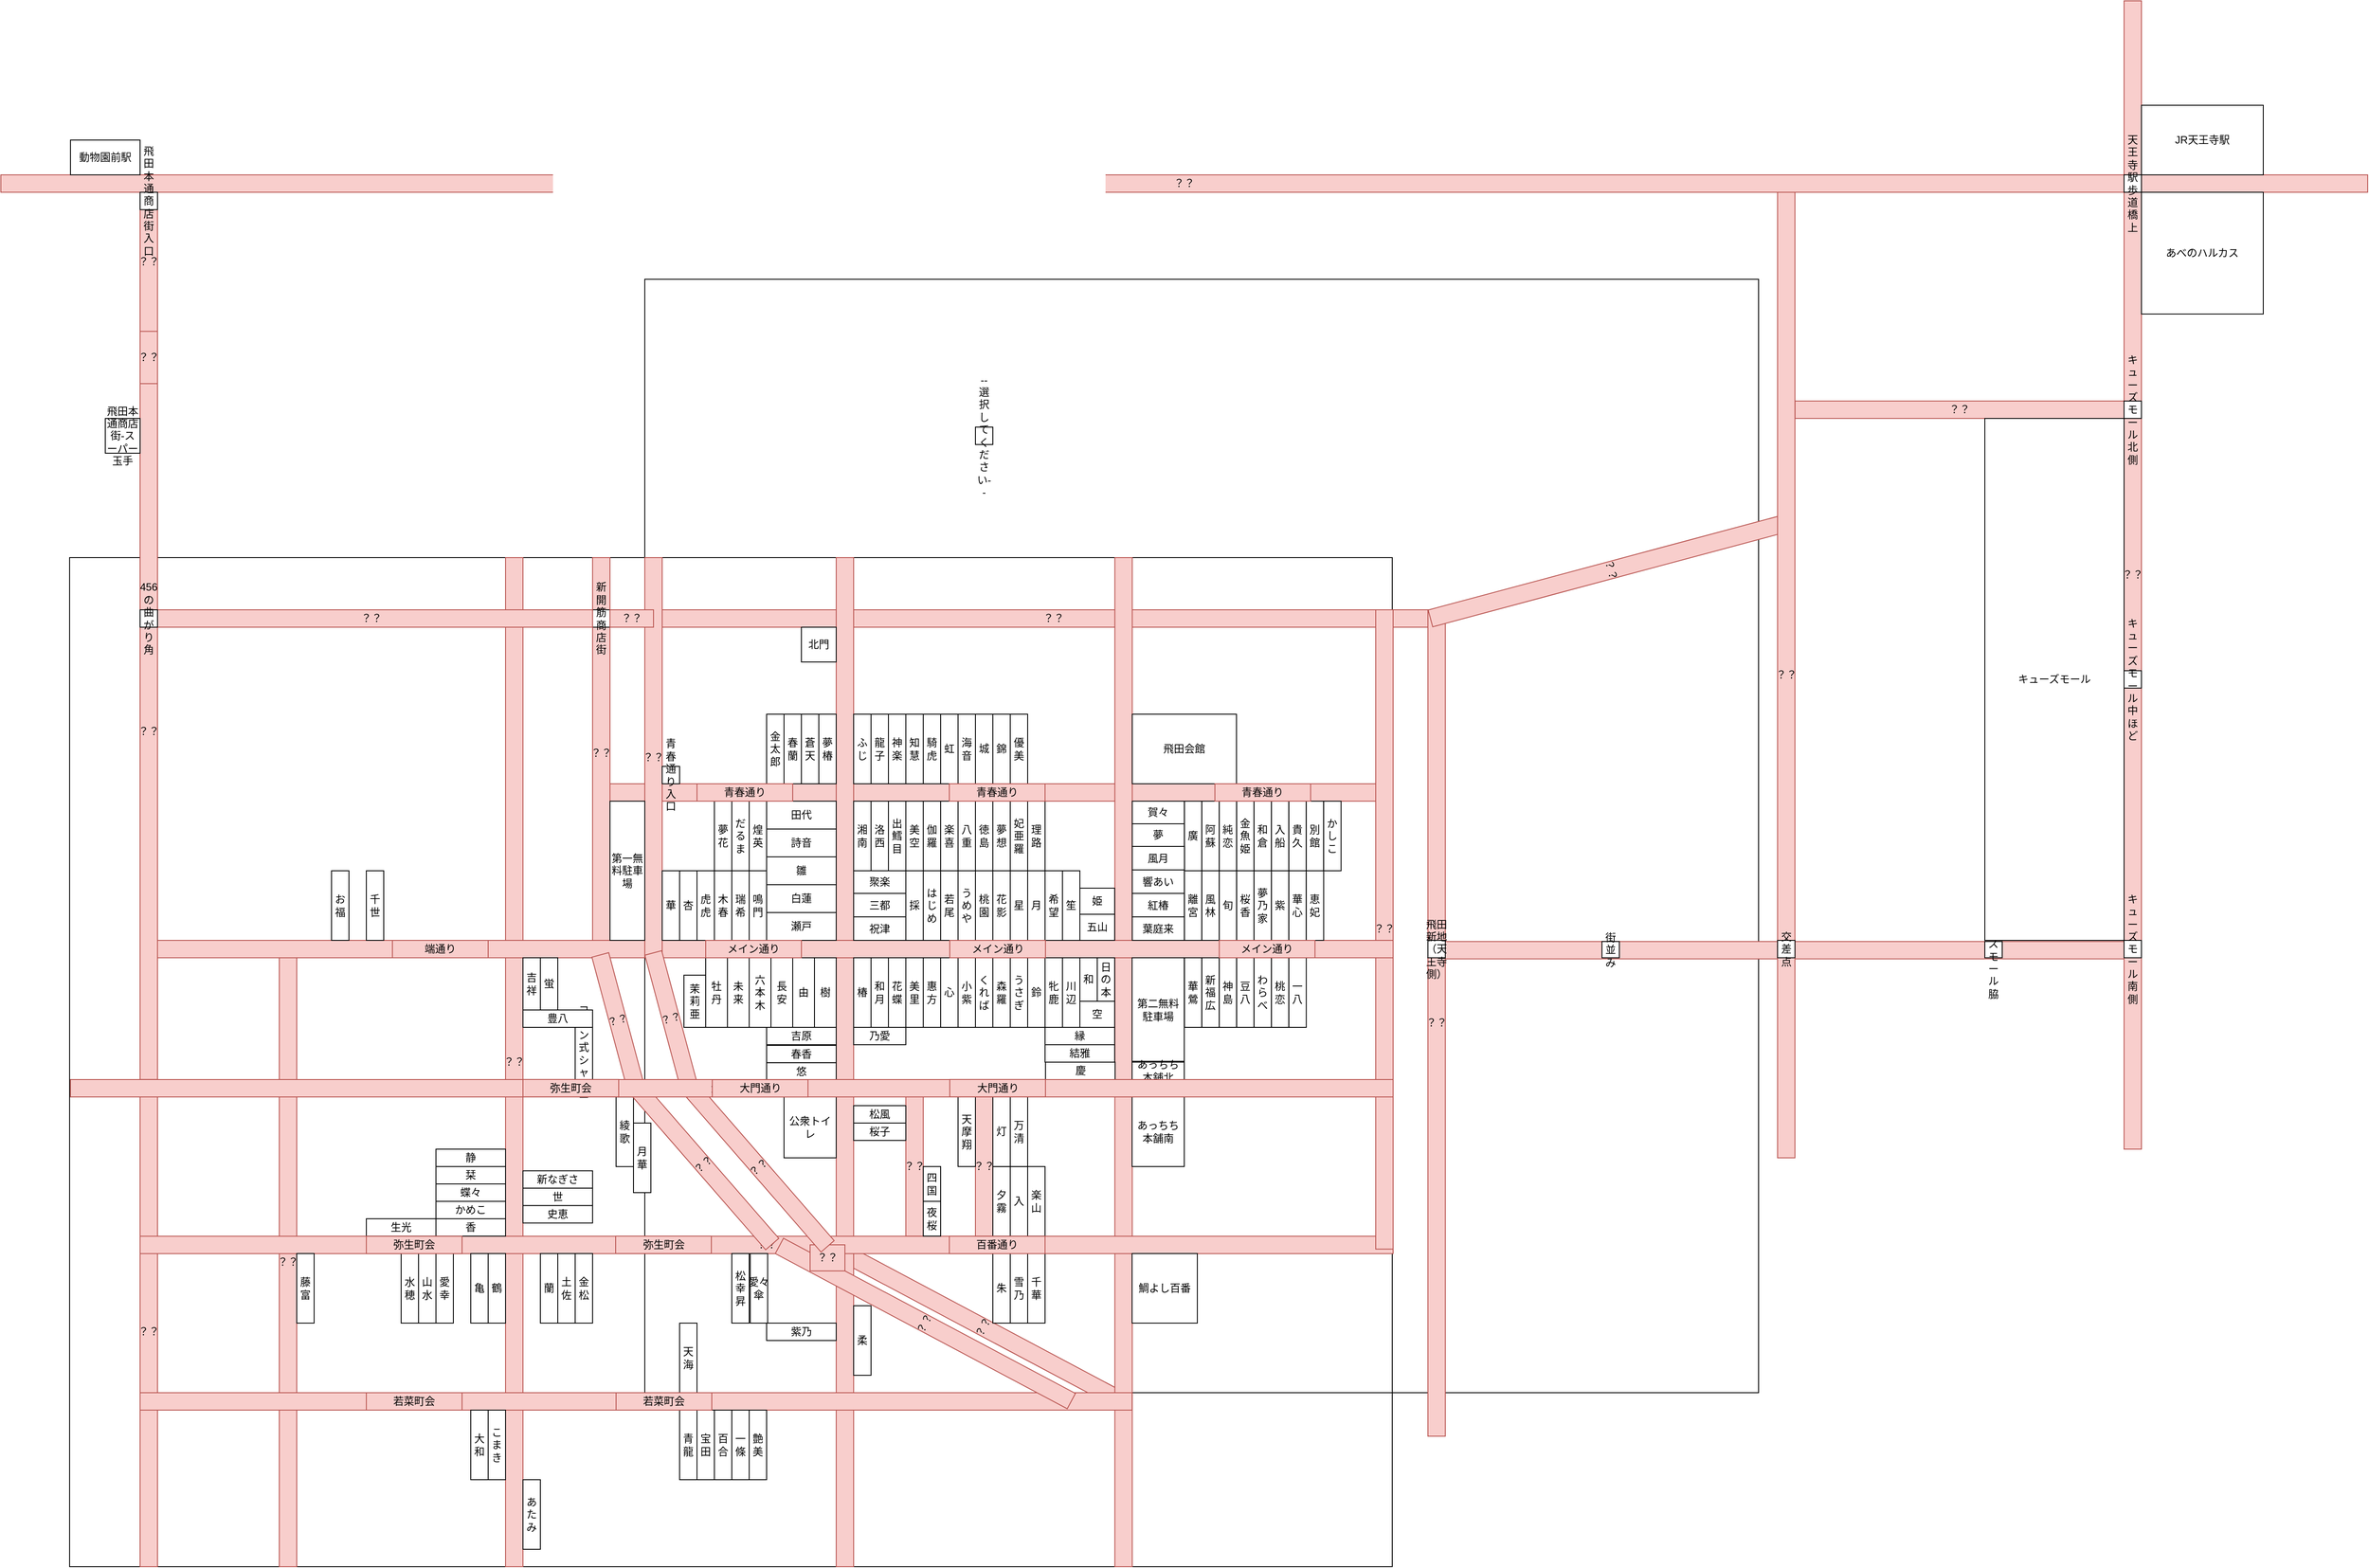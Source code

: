<mxfile compressed="false" version="20.8.23" type="google">
  <diagram id="x2_s4G0iDRsk9nUCJU" name="Page-1">
    <mxGraphModel grid="1" page="1" gridSize="10" guides="1" tooltips="1" connect="1" arrows="1" fold="1" pageScale="1" pageWidth="827" pageHeight="1169" math="0" shadow="0">
      <root>
        <mxCell id="0" />
        <mxCell id="2" value="HighWay" style="locked=1;" parent="0" />
        <object label="高速道路" type="highway" id="268">
          <mxCell style="rounded=0;whiteSpace=wrap;html=1;" vertex="1" parent="2">
            <mxGeometry x="-380" y="-800" width="1280" height="1280" as="geometry" />
          </mxCell>
        </object>
        <mxCell id="269" value="FloorArea" style="locked=1;" parent="0" />
        <object label="高速道路" type="highway" id="270">
          <mxCell style="rounded=0;whiteSpace=wrap;html=1;" vertex="1" parent="269">
            <mxGeometry x="-380" y="-800" width="1280" height="1280" as="geometry" />
          </mxCell>
        </object>
        <object label="" type="floor" height="0.4" comment="エリア範囲" id="271">
          <mxCell style="rounded=0;whiteSpace=wrap;html=1;fillColor=none;" vertex="1" parent="269">
            <mxGeometry x="-1041" y="-480" width="1520" height="1160" as="geometry" />
          </mxCell>
        </object>
        <mxCell id="1" value="Buildings" style="" parent="0" />
        <object label="--選択してください--" index="" type="dummy" yomi="-" hiragana="False" comment="dummy" scale="1.0" height="" image="" object_url="" doc_text="" doc_title="" invisible="False" iterator="" stands_x="-0.5" stands_y="0.5" stands_z="0.2" id="3">
          <mxCell style="rounded=0;whiteSpace=wrap;html=1;" vertex="1" parent="1">
            <mxGeometry y="-630" width="20" height="20" as="geometry" />
          </mxCell>
        </object>
        <object label="？？" index="" type="x-street" yomi="" hiragana="False" comment="メイン通り" scale="1.0" height="" image="" object_url="" doc_text="" doc_title="" invisible="False" iterator="" stands_x="-0.5" stands_y="0.5" stands_z="0.2" id="4">
          <mxCell style="rounded=0;whiteSpace=wrap;html=1;fillColor=#f8cecc;strokeColor=#b85450;rotation=298;" vertex="1" parent="1">
            <mxGeometry x="-1.15" y="224.66" width="20" height="360.05" as="geometry" />
          </mxCell>
        </object>
        <object label="青春通り" index="" type="x-street" yomi="" hiragana="False" comment="青春通り" scale="1.0" height="" image="" object_url="" doc_text="" doc_title="" invisible="False" iterator="" stands_x="-0.5" stands_y="0.5" stands_z="0.2" id="5">
          <mxCell style="rounded=0;whiteSpace=wrap;html=1;fillColor=#f8cecc;strokeColor=#b85450;" vertex="1" parent="1">
            <mxGeometry x="-420" y="-220" width="900" height="20" as="geometry" />
          </mxCell>
        </object>
        <object label="？？" index="" type="x-street" yomi="" hiragana="False" comment="大門通り南側" scale="1.0" height="" image="" object_url="" doc_text="" doc_title="" invisible="False" iterator="" stands_x="-0.5" stands_y="0.5" stands_z="0.2" id="7">
          <mxCell style="rounded=0;whiteSpace=wrap;html=1;fillColor=#f8cecc;strokeColor=#b85450;" vertex="1" parent="1">
            <mxGeometry x="-800" y="-20" width="20" height="700" as="geometry" />
          </mxCell>
        </object>
        <object label="？？" index="" type="x-street" yomi="" hiragana="False" comment="裏通り" scale="1.0" height="" image="" object_url="" doc_text="" doc_title="" invisible="False" iterator="" stands_x="-0.5" stands_y="0.5" stands_z="0.2" id="8">
          <mxCell style="rounded=0;whiteSpace=wrap;html=1;fillColor=#f8cecc;strokeColor=#b85450;" vertex="1" parent="1">
            <mxGeometry x="-440" y="-480" width="20" height="450" as="geometry" />
          </mxCell>
        </object>
        <object label="？？" index="" type="x-street-store" yomi="" hiragana="False" comment="飛田商店街" scale="1.0" height="" image="" object_url="" doc_text="" doc_title="" invisible="False" iterator="" stands_x="-0.5" stands_y="0.5" stands_z="0.2" id="9">
          <mxCell style="rounded=0;whiteSpace=wrap;html=1;fillColor=#f8cecc;strokeColor=#b85450;" vertex="1" parent="1">
            <mxGeometry x="-360" y="-420" width="900" height="20" as="geometry" />
          </mxCell>
        </object>
        <object label="？？" index="" type="y-street-store" yomi="" hiragana="False" comment="飛田本通り商店街" scale="1.0" height="" image="" object_url="" doc_text="" doc_title="" invisible="False" iterator="" stands_x="-0.5" stands_y="0.5" stands_z="0.2" id="10">
          <mxCell style="rounded=0;whiteSpace=wrap;html=1;fillColor=#f8cecc;strokeColor=#b85450;" vertex="1" parent="1">
            <mxGeometry x="-960" y="-680" width="20" height="799.9" as="geometry" />
          </mxCell>
        </object>
        <object label="？？" index="" type="x-street" yomi="" hiragana="False" comment="飛田本通り商店街入口" scale="1.0" height="" image="" object_url="" doc_text="" doc_title="" invisible="False" iterator="" stands_x="-0.5" stands_y="0.5" stands_z="0.2" id="11">
          <mxCell style="rounded=0;whiteSpace=wrap;html=1;fillColor=#f8cecc;strokeColor=#b85450;" vertex="1" parent="1">
            <mxGeometry x="-1120" y="-920" width="2720" height="20" as="geometry" />
          </mxCell>
        </object>
        <object label="？？" index="" type="y-street" yomi="" hiragana="False" comment="商店街横道" scale="1.0" height="" image="" object_url="" doc_text="" doc_title="" invisible="False" iterator="" stands_x="-0.5" stands_y="0.5" stands_z="0.2" id="12">
          <mxCell style="rounded=0;whiteSpace=wrap;html=1;fillColor=#f8cecc;strokeColor=#b85450;" vertex="1" parent="1">
            <mxGeometry x="-960" y="139.9" width="20" height="540.1" as="geometry" />
          </mxCell>
        </object>
        <object label="" index="" type="y-street" yomi="" hiragana="False" comment="南北通り西側" scale="1.0" height="" image="" object_url="" doc_text="" doc_title="" invisible="False" iterator="" stands_x="-0.5" stands_y="0.5" stands_z="0.2" id="13">
          <mxCell style="rounded=0;whiteSpace=wrap;html=1;fillColor=#f8cecc;strokeColor=#b85450;" vertex="1" parent="1">
            <mxGeometry x="160.2" y="-480" width="20" height="1160" as="geometry" />
          </mxCell>
        </object>
        <object label="？？" index="" type="y-street" yomi="" hiragana="False" comment="南北通り東側" scale="1.0" height="" image="" object_url="" doc_text="" doc_title="" invisible="False" iterator="" stands_x="-0.5" stands_y="0.5" stands_z="0.2" id="14">
          <mxCell style="rounded=0;whiteSpace=wrap;html=1;fillColor=#f8cecc;strokeColor=#b85450;" vertex="1" parent="1">
            <mxGeometry x="1320" y="-1120" width="20" height="1320" as="geometry" />
          </mxCell>
        </object>
        <object label="？？" index="" type="y-street" yomi="" hiragana="False" comment="南北通り東端" scale="1.0" height="" image="" object_url="" doc_text="" doc_title="" invisible="False" iterator="" stands_x="-0.5" stands_y="0.5" stands_z="0.2" id="15">
          <mxCell style="rounded=0;whiteSpace=wrap;html=1;fillColor=#f8cecc;strokeColor=#b85450;" vertex="1" parent="1">
            <mxGeometry x="941.8" y="-660" width="378.2" height="20" as="geometry" />
          </mxCell>
        </object>
        <object label="" index="" type="y-street" yomi="" hiragana="False" comment="南北通り高速道路下西側" scale="1.0" height="" image="" object_url="" doc_text="" doc_title="" invisible="False" iterator="" stands_x="-0.5" stands_y="0.5" stands_z="0.2" id="17">
          <mxCell style="rounded=0;whiteSpace=wrap;html=1;fillColor=#f8cecc;strokeColor=#b85450;" vertex="1" parent="1">
            <mxGeometry x="-160" y="-480" width="20" height="1160" as="geometry" />
          </mxCell>
        </object>
        <object label="？？" index="" type="y-street" yomi="" hiragana="False" comment="南北通り高速道路下斜行" scale="1.0" height="" image="" object_url="" doc_text="" doc_title="" invisible="False" iterator="" stands_x="-0.5" stands_y="0.5" stands_z="0.2" id="18">
          <mxCell style="rounded=0;whiteSpace=wrap;html=1;fillColor=#f8cecc;strokeColor=#b85450;" vertex="1" parent="1">
            <mxGeometry x="-80" y="140" width="20" height="160" as="geometry" />
          </mxCell>
        </object>
        <object label="？？" index="" type="y-street" yomi="" hiragana="False" comment="南北通り高速道路下斜行西側" scale="1.0" height="" image="" object_url="" doc_text="" doc_title="" invisible="False" iterator="" stands_x="-0.5" stands_y="0.5" stands_z="0.2" id="19">
          <mxCell style="rounded=0;whiteSpace=wrap;html=1;fillColor=#f8cecc;strokeColor=#b85450;" vertex="1" parent="1">
            <mxGeometry x="-540" y="-480" width="20" height="1160" as="geometry" />
          </mxCell>
        </object>
        <object label="？？" index="" type="y-street" yomi="" hiragana="False" comment="南北通り高速道路下斜行南側" scale="1.0" height="" image="" object_url="" doc_text="" doc_title="" invisible="False" iterator="" stands_x="-0.5" stands_y="0.5" stands_z="0.2" id="20">
          <mxCell style="rounded=0;whiteSpace=wrap;html=1;fillColor=#f8cecc;strokeColor=#b85450;" vertex="1" parent="1">
            <mxGeometry x="-960" y="300.1" width="1440" height="20" as="geometry" />
          </mxCell>
        </object>
        <object label="？？" index="" type="y-street" yomi="" hiragana="False" comment="南北通り高速道路下斜行南側" scale="1.0" height="" image="" object_url="" doc_text="" doc_title="" invisible="False" iterator="" stands_x="-0.5" stands_y="0.5" stands_z="0.2" id="21">
          <mxCell style="rounded=0;whiteSpace=wrap;html=1;fillColor=#f8cecc;strokeColor=#b85450;" vertex="1" parent="1">
            <mxGeometry x="-960" y="480" width="1140" height="20" as="geometry" />
          </mxCell>
        </object>
        <object label="？？" index="" type="x-street" yomi="" hiragana="False" comment="五差路埋める" scale="1.0" height="" image="" object_url="" doc_text="" doc_title="" invisible="False" iterator="" stands_x="-0.5" stands_y="0.5" stands_z="0.2" id="22">
          <mxCell style="rounded=0;whiteSpace=wrap;html=1;fillColor=#f8cecc;strokeColor=#b85450;" vertex="1" parent="1">
            <mxGeometry y="140" width="20" height="160" as="geometry" />
          </mxCell>
        </object>
        <object label="？？" index="" type="y-street" yomi="" hiragana="False" comment="大門通下補助路" scale="1.0" height="" image="" object_url="" doc_text="" doc_title="" invisible="False" iterator="" stands_x="-0.5" stands_y="0.5" stands_z="0.2" id="23">
          <mxCell style="rounded=0;whiteSpace=wrap;html=1;fillColor=#f8cecc;strokeColor=#b85450;" vertex="1" parent="1">
            <mxGeometry x="460" y="-420" width="20" height="734.9" as="geometry" />
          </mxCell>
        </object>
        <object label="？？" index="" type="y-street" yomi="" hiragana="False" comment="大門通下補助路" scale="1.0" height="" image="" object_url="" doc_text="" doc_title="" invisible="False" iterator="" stands_x="-0.5" stands_y="0.5" stands_z="0.2" id="24">
          <mxCell style="rounded=0;whiteSpace=wrap;html=1;rotation=298;fillColor=#f8cecc;strokeColor=#b85450;" vertex="1" parent="1">
            <mxGeometry x="-67.56" y="210.42" width="20" height="380" as="geometry" />
          </mxCell>
        </object>
        <object label="？？" index="" type="y-street" yomi="" hiragana="False" comment="高速西側道路" scale="1.0" height="0.0" image="" object_url="" doc_text="" doc_title="" invisible="False" iterator="" stands_x="-0.5" stands_y="0.5" stands_z="0.2" id="25">
          <mxCell style="rounded=0;whiteSpace=wrap;html=1;fillColor=#f8cecc;strokeColor=#b85450;" vertex="1" parent="1">
            <mxGeometry x="520" y="-420" width="20" height="950" as="geometry" />
          </mxCell>
        </object>
        <object label="？？" index="" type="y-street" yomi="" hiragana="False" comment="嘆きの壁上側道路" scale="1.0" height="" image="" object_url="" doc_text="" doc_title="" invisible="False" iterator="" stands_x="-0.5" stands_y="0.5" stands_z="0.2" id="27">
          <mxCell style="rounded=0;whiteSpace=wrap;html=1;fillColor=#f8cecc;strokeColor=#b85450;" vertex="1" parent="1">
            <mxGeometry x="540" y="-38.7" width="780" height="20" as="geometry" />
          </mxCell>
        </object>
        <object label="？？" index="" type="y-street" yomi="" hiragana="False" comment="飛田あべの間北道路" scale="1.0" height="" image="" object_url="" doc_text="" doc_title="" invisible="False" iterator="" stands_x="-0.5" stands_y="0.5" stands_z="0.2" id="28">
          <mxCell style="rounded=0;whiteSpace=wrap;html=1;rotation=75;fillColor=#f8cecc;strokeColor=#b85450;" vertex="1" parent="1">
            <mxGeometry x="720" y="-680" width="20" height="428.8" as="geometry" />
          </mxCell>
        </object>
        <object label="？？" index="" type="x-street" yomi="" hiragana="False" comment="あべの南道路" scale="1.0" height="" image="" object_url="" doc_text="" doc_title="" invisible="False" iterator="" stands_x="-0.5" stands_y="0.5" stands_z="0.2" id="29">
          <mxCell style="rounded=0;whiteSpace=wrap;html=1;fillColor=#f8cecc;strokeColor=#b85450;" vertex="1" parent="1">
            <mxGeometry x="921.8" y="-900" width="20" height="1110" as="geometry" />
          </mxCell>
        </object>
        <object label="？？" index="" type="y-street" yomi="" hiragana="False" comment="天王寺南下道路" scale="1.0" height="" image="" object_url="" doc_text="" doc_title="" invisible="False" iterator="" stands_x="-0.5" stands_y="0.5" stands_z="0.2" id="30">
          <mxCell style="rounded=0;whiteSpace=wrap;html=1;fillColor=#f8cecc;strokeColor=#b85450;" vertex="1" parent="1">
            <mxGeometry x="-190" y="310" width="40" height="30" as="geometry" />
          </mxCell>
        </object>
        <object label="メイン通り" index="" type="x-street" yomi="" hiragana="False" comment="飛田あべの間道路" scale="1.0" height="" image="" object_url="" doc_text="" doc_title="" invisible="False" iterator="" stands_x="-0.5" stands_y="0.5" stands_z="0.2" id="31">
          <mxCell style="rounded=0;whiteSpace=wrap;html=1;fillColor=#f8cecc;strokeColor=#b85450;" vertex="1" parent="1">
            <mxGeometry x="-940" y="-40" width="1420" height="20" as="geometry" />
          </mxCell>
        </object>
        <object label="？？" index="" type="x-street" yomi="" hiragana="False" comment="飛田あべの間道路" scale="1.0" height="" image="" object_url="" doc_text="" doc_title="" invisible="False" iterator="" stands_x="-0.5" stands_y="0.5" stands_z="0.2" id="32">
          <mxCell style="rounded=0;whiteSpace=wrap;html=1;fillColor=#f8cecc;strokeColor=#b85450;" vertex="1" parent="1">
            <mxGeometry x="-380" y="-480" width="20" height="460" as="geometry" />
          </mxCell>
        </object>
        <object label="第一無料駐車場" index="" type="place" yomi="だいいちむりょうちゅうしゃじょう" hiragana="False" comment="第一駐車場" scale="0.5" height="" image="/images/parking-1.png" object_url="" doc_text="" doc_title="" invisible="False" iterator="" stands_x="-0.5" stands_y="0.5" stands_z="0.2" id="33">
          <mxCell style="rounded=0;whiteSpace=wrap;html=1;" vertex="1" parent="1">
            <mxGeometry x="-420" y="-200" width="40" height="160" as="geometry" />
          </mxCell>
        </object>
        <object label="第二無料駐車場" index="" type="place" yomi="だいにむりょうちゅうしゃじょう" hiragana="False" comment="第二駐車場" scale="0.5" height="" image="/images/parking-2.png" object_url="" doc_text="" doc_title="" invisible="False" iterator="" stands_x="0.0" stands_y="0.2" stands_z="-0.6" id="34">
          <mxCell style="rounded=0;whiteSpace=wrap;html=1;" vertex="1" parent="1">
            <mxGeometry x="180" y="-20" width="60" height="119" as="geometry" />
          </mxCell>
        </object>
        <object label="公衆トイレ" index="" type="place" yomi="こうしゅうといれ" hiragana="False" comment="公衆トイレ" scale="1.0" height="" image="/images/restroom.png" object_url="" doc_text="" doc_title="" invisible="False" iterator="" stands_x="0.0" stands_y="0.2" stands_z="-0.6" font_size="15" lod2="lod2_place_toilet" id="35">
          <mxCell style="rounded=0;whiteSpace=wrap;html=1;" vertex="1" parent="1">
            <mxGeometry x="-220" y="139.9" width="60" height="70.1" as="geometry" />
          </mxCell>
        </object>
        <object label="飛田会館" index="" type="place" yomi="とびたかいかん" hiragana="False" comment="飛田会館" scale="1.0" height="" image="/images/tobita-kaikan.png" object_url="" doc_text="" doc_title="" invisible="False" iterator="" stands_x="0.0" stands_y="0.2" stands_z="-0.6" lod2="lod2_place_kaikan" id="36">
          <mxCell style="rounded=0;whiteSpace=wrap;html=1;" vertex="1" parent="1">
            <mxGeometry x="180.2" y="-300" width="119.8" height="80" as="geometry" />
          </mxCell>
        </object>
        <object label="あっちち本舗南" index="" type="place" yomi="あっちちほんぽみなみ,たこやきや,たこ焼き屋" hiragana="False" comment="たこ焼き屋" scale="0.65" height="" image="/images/acchichi.png" object_url="" doc_text="" doc_title="" invisible="False" iterator="" stands_x="0.0" stands_y="0.2" stands_z="-0.6" font_size="12" id="37">
          <mxCell style="rounded=0;whiteSpace=wrap;html=1;" vertex="1" parent="1">
            <mxGeometry x="180" y="140" width="60" height="80" as="geometry" />
          </mxCell>
        </object>
        <object label="あっちち本舗北" index="" type="y-place" yomi="あっちちほんぽきた,たこやきや,たこ焼き屋" hiragana="False" comment="たこ焼き屋" scale="2.75" height="" image="/images/acchichi_north.png" object_url="" doc_text="" doc_title="" invisible="False" iterator="" stands_x="-0.45" stands_y="0.2" stands_z="0.45" font_size="10" id="38">
          <mxCell style="rounded=0;whiteSpace=wrap;html=1;" vertex="1" parent="1">
            <mxGeometry x="180" y="100" width="60" height="20" as="geometry" />
          </mxCell>
        </object>
        <object label="鯛よし百番" index="" type="place" yomi="たいよしひゃくばん" hiragana="False" comment="たこ焼き屋" scale="0.75" height="" image="/images/hyakuban.png" object_url="" doc_text="" doc_title="" invisible="False" iterator="" stands_x="-0.45" stands_y="0.2" stands_z="-0.45" id="39">
          <mxCell style="rounded=0;whiteSpace=wrap;html=1;" vertex="1" parent="1">
            <mxGeometry x="180" y="320" width="75" height="80" as="geometry" />
          </mxCell>
        </object>
        <object label="コイン式シャワー" index="" type="place" yomi="こいんしきしゃわー" hiragana="False" comment="コイン式シャワー" scale="0.75" height="" image="/images/shower.png" object_url="" doc_text="" doc_title="" invisible="False" iterator="" stands_x="0.0" stands_y="0.2" stands_z="0.6" font_size="9" id="40">
          <mxCell style="rounded=0;whiteSpace=wrap;html=1;" vertex="1" parent="1">
            <mxGeometry x="-460" y="60" width="20" height="60" as="geometry" />
          </mxCell>
        </object>
        <object label="北門" index="" type="place" yomi="きたもん" hiragana="False" comment="北門" scale="0.75" height="" image="/images/north-gate.png" object_url="" doc_text="" doc_title="" invisible="True" iterator="" stands_x="0.0" stands_y="0.2" stands_z="-0.6" id="41">
          <mxCell style="rounded=0;whiteSpace=wrap;html=1;" vertex="1" parent="1">
            <mxGeometry x="-200" y="-400" width="40" height="40" as="geometry" />
          </mxCell>
        </object>
        <object label="飛田本通商店街-スーパー玉手" index="" type="place" yomi="" hiragana="False" comment="飛田商店街玉手" scale="0.75" height="" image="/images/tamade.png" object_url="" doc_text="商店街を道なりに300メートル（約4分）進むと、スーパー玉手の黄色い看板が見えてくる" doc_title="スーパー玉手" invisible="True" iterator="mido-02" stands_x="0.0" stands_y="0.2" stands_z="-0.6" id="43">
          <mxCell style="rounded=0;whiteSpace=wrap;html=1;" vertex="1" parent="1">
            <mxGeometry x="-1000" y="-640" width="40" height="40" as="geometry" />
          </mxCell>
        </object>
        <object label="新開筋商店街" index="" type="place" yomi="" hiragana="False" comment="新開筋商店街" scale="0.75" height="" image="/images/sinkaichi-market-entrance.png" object_url="" doc_text="アーケードの切れ目まで進むと、阪神高速道路が見えてくる&lt;br /&gt;高速道路の橋脚の向こう側に飛田新地がある" doc_title="新開筋商店街" invisible="True" iterator="mido-04" stands_x="-0.6" stands_y="0.2" stands_z="-0.2" id="46">
          <mxCell style="rounded=0;whiteSpace=wrap;html=1;" vertex="1" parent="1">
            <mxGeometry x="-440" y="-420" width="20" height="20" as="geometry" />
          </mxCell>
        </object>
        <object label="青春通り入口" index="" type="place" yomi="" hiragana="False" comment="青春通り入り口" scale="0.75" height="" image="/images/sei-capture-1.png" object_url="" doc_text="ここから先が青春通り&lt;br /&gt;※写真はGoogle Mapのものです。撮影は禁止されています" doc_title="青春通り入り口" invisible="True" iterator="mido-05" stands_x="-0.6" stands_y="0.2" stands_z="-0.0" id="47">
          <mxCell style="rounded=0;whiteSpace=wrap;html=1;" vertex="1" parent="1">
            <mxGeometry x="-360" y="-240" width="20" height="20" as="geometry" />
          </mxCell>
        </object>
        <object label="天王寺駅歩道橋上" index="" type="place" yomi="" hiragana="False" comment="天王寺駅歩道橋上空" scale="0.75" height="" image="/images/hodoukyou.png" object_url="" doc_text="天王寺駅を出たら、JR天王寺駅とあべのハルカスの間にある特徴的な歩道橋をこえます" doc_title="天王寺駅歩道橋" invisible="True" iterator="ten-01" stands_x="0.6" stands_y="0.2" stands_z="-0.0" id="48">
          <mxCell style="rounded=0;whiteSpace=wrap;html=1;" vertex="1" parent="1">
            <mxGeometry x="1320" y="-920" width="20" height="20" as="geometry" />
          </mxCell>
        </object>
        <object label="キューズモール北側" index="" type="place" yomi="" hiragana="False" comment="天王寺駅歩道橋上空" scale="0.75" height="" image="/images/hodoukyou_south.png" object_url="" doc_text="キューズモールの入り口前を直進します。南端まで進みます" doc_title="キューズモール北側入り口前" invisible="True" iterator="ten-02" stands_x="0.05" stands_y="0.2" stands_z="-0.6" id="49">
          <mxCell style="rounded=0;whiteSpace=wrap;html=1;" vertex="1" parent="1">
            <mxGeometry x="1320" y="-660" width="20" height="20" as="geometry" />
          </mxCell>
        </object>
        <object label="キューズモール中ほど" index="" type="place" yomi="" hiragana="False" comment="天王寺駅歩道橋上空" scale="0.75" height="" image="/images/qsmall.png" object_url="" doc_text="キューズモールを右手側に見ながら進みます。長さは南北に300m以上あります" doc_title="青春通り入り口" invisible="True" iterator="ten-03" stands_x="0.05" stands_y="0.2" stands_z="-0.6" id="50">
          <mxCell style="rounded=0;whiteSpace=wrap;html=1;" vertex="1" parent="1">
            <mxGeometry x="1320" y="-350" width="20" height="20" as="geometry" />
          </mxCell>
        </object>
        <object label="キューズモール南側" index="" type="place" yomi="" hiragana="False" comment="天王寺駅歩道橋上空" scale="0.75" height="" image="/images/qsmallend.png" object_url="" doc_text="キューズモールの南端を右に曲がります" doc_title="キューズモール南端" invisible="True" iterator="ten-04" stands_x="0.45" stands_y="0.2" stands_z="-0.45" id="51">
          <mxCell style="rounded=0;whiteSpace=wrap;html=1;" vertex="1" parent="1">
            <mxGeometry x="1320" y="-40" width="20" height="20" as="geometry" />
          </mxCell>
        </object>
        <object label="キューズモール脇" index="" type="place" yomi="" hiragana="False" comment="天王寺駅歩道橋上空" scale="0.75" height="" image="/images/side-parking.png" object_url="" doc_text="キューズモールの駐車場が右手側に見えます。直進します" doc_title="キューズモール南側" invisible="True" iterator="ten-05" stands_x="0.6" stands_y="0.2" stands_z="-0.0" id="52">
          <mxCell style="rounded=0;whiteSpace=wrap;html=1;" vertex="1" parent="1">
            <mxGeometry x="1160" y="-38.7" width="20" height="18.7" as="geometry" />
          </mxCell>
        </object>
        <object label="交差点" index="" type="place" yomi="" hiragana="False" comment="天王寺駅歩道橋上空" scale="0.75" height="" image="/images/cross-town.png" object_url="" doc_text="大きな交差点が一つありますので、横断歩道をこえて直進します" doc_title="交差点" invisible="True" iterator="ten-06" stands_x="0.6" stands_y="0.2" stands_z="-0.0" id="53">
          <mxCell style="rounded=0;whiteSpace=wrap;html=1;" vertex="1" parent="1">
            <mxGeometry x="921.8" y="-40" width="20" height="20" as="geometry" />
          </mxCell>
        </object>
        <object label="街並み" index="" type="place" yomi="" hiragana="False" comment="天王寺駅歩道橋上空" scale="0.75" height="" image="/images/town.png" object_url="" doc_text="天王寺（飛田新地の東側）は公園や住宅街が続きます" doc_title="住宅街" invisible="True" iterator="ten-07" stands_x="0.6" stands_y="0.2" stands_z="-0.0" id="54">
          <mxCell style="rounded=0;whiteSpace=wrap;html=1;" vertex="1" parent="1">
            <mxGeometry x="720" y="-38.7" width="20" height="18.7" as="geometry" />
          </mxCell>
        </object>
        <object label="飛田新地（天王寺側）" index="" type="place" yomi="" hiragana="False" comment="天王寺駅歩道橋上空" scale="0.75" height="" image="/images/tobita-west.png" object_url="" doc_text="突き当りまで行くと飛田新地が見えてきます。高低差があるので階段でおります" doc_title="飛田新地（天王寺側）" invisible="True" iterator="ten-08" stands_x="0.6" stands_y="0.2" stands_z="-0.0" id="55">
          <mxCell style="rounded=0;whiteSpace=wrap;html=1;" vertex="1" parent="1">
            <mxGeometry x="520" y="-40" width="20" height="20" as="geometry" />
          </mxCell>
        </object>
        <object label="動物園前駅" index="" type="y-place" yomi="" hiragana="False" comment="御堂筋線-動物園前駅" scale="1.0" height="" image="" object_url="" doc_text="-" doc_title="動物園前の駅" invisible="False" iterator="" stands_x="-0.5" stands_y="0.5" stands_z="0.2" id="56">
          <mxCell style="rounded=0;whiteSpace=wrap;html=1;" vertex="1" parent="1">
            <mxGeometry x="-1040" y="-960" width="80" height="40" as="geometry" />
          </mxCell>
        </object>
        <object label="JR天王寺駅" index="" type="place" yomi="" hiragana="False" comment="御堂筋線-動物園前駅" scale="1.0" height="" image="" object_url="" doc_text="-" doc_title="JR天王寺の駅" invisible="False" iterator="" stands_x="-0.5" stands_y="0.5" stands_z="0.2" id="57">
          <mxCell style="rounded=0;whiteSpace=wrap;html=1;" vertex="1" parent="1">
            <mxGeometry x="1340" y="-1000" width="140" height="80" as="geometry" />
          </mxCell>
        </object>
        <object label="あべのハルカス" index="" type="place" yomi="" hiragana="False" comment="御堂筋線-動物園前駅" scale="1.0" height="" image="" object_url="" doc_text="-" doc_title="動物園前の駅" invisible="False" iterator="" stands_x="-0.5" stands_y="0.5" stands_z="0.2" id="58">
          <mxCell style="rounded=0;whiteSpace=wrap;html=1;" vertex="1" parent="1">
            <mxGeometry x="1340" y="-900" width="140" height="140" as="geometry" />
          </mxCell>
        </object>
        <object label="キューズモール" index="" type="place" yomi="" hiragana="False" comment="御堂筋線-動物園前駅" scale="0.25" height="" image="" object_url="" doc_text="-" doc_title="キューズモール" invisible="False" iterator="" stands_x="-0.5" stands_y="0.5" stands_z="0.2" id="59">
          <mxCell style="rounded=0;whiteSpace=wrap;html=1;" vertex="1" parent="1">
            <mxGeometry x="1160" y="-640" width="160" height="600" as="geometry" />
          </mxCell>
        </object>
        <object label="空" index="main" type="y-building" yomi="そら" hiragana="False" comment="メイン通り南側" scale="2.5" height="" image="" object_url="" doc_text="" doc_title="" invisible="False" iterator="" stands_x="-0.5" stands_y="0.5" stands_z="0.2" id="60">
          <mxCell style="rounded=0;whiteSpace=wrap;html=1;" vertex="1" parent="1">
            <mxGeometry x="120" y="30" width="40" height="30" as="geometry" />
          </mxCell>
        </object>
        <object label="日の本" index="main" type="x-building" yomi="ひのもと" hiragana="False" comment="メイン通り南側" scale="1.6" height="" image="" object_url="" doc_text="" doc_title="" invisible="False" iterator="" stands_x="-0.5" stands_y="0.5" stands_z="0.2" id="61">
          <mxCell style="rounded=0;whiteSpace=wrap;html=1;" vertex="1" parent="1">
            <mxGeometry x="140" y="-20.0" width="20" height="50" as="geometry" />
          </mxCell>
        </object>
        <object label="縁" index="daimon" type="y-building" yomi="えん" hiragana="False" comment="メイン通り南側" scale="3.0" height="" image="" object_url="" doc_text="" doc_title="" invisible="False" iterator="" stands_x="-0.5" stands_y="0.5" stands_z="0.2" id="62">
          <mxCell style="rounded=0;whiteSpace=wrap;html=1;" vertex="1" parent="1">
            <mxGeometry x="80" y="60.0" width="80" height="20" as="geometry" />
          </mxCell>
        </object>
        <object label="結雅" index="daimon" type="y-building" yomi="ゆうが" hiragana="False" comment="メイン通り南側" scale="3.0" height="" image="" object_url="" doc_text="" doc_title="" invisible="False" iterator="" stands_x="-0.5" stands_y="0.5" stands_z="0.2" id="63">
          <mxCell style="rounded=0;whiteSpace=wrap;html=1;" vertex="1" parent="1">
            <mxGeometry x="80" y="80" width="80" height="20" as="geometry" />
          </mxCell>
        </object>
        <object label="慶" index="daimon" type="y-building" yomi="けい" hiragana="False" comment="メイン通り南側" scale="3.0" height="" image="" object_url="" doc_text="" doc_title="" invisible="False" iterator="" stands_x="-0.5" stands_y="0.5" stands_z="0.2" id="64">
          <mxCell style="rounded=0;whiteSpace=wrap;html=1;" vertex="1" parent="1">
            <mxGeometry x="80.5" y="100" width="80" height="20" as="geometry" />
          </mxCell>
        </object>
        <object label="和" index="main" type="x-building" yomi="のどか" hiragana="False" comment="メイン通り南側" scale="1.6" height="" image="" object_url="" doc_text="" doc_title="" invisible="False" iterator="" stands_x="-0.5" stands_y="0.5" stands_z="0.2" id="65">
          <mxCell style="rounded=0;whiteSpace=wrap;html=1;" vertex="1" parent="1">
            <mxGeometry x="120" y="-20.0" width="20" height="50" as="geometry" />
          </mxCell>
        </object>
        <object label="川辺" index="main" type="x-building" yomi="かわべ" hiragana="False" comment="メイン通り南側" scale="1.0" height="" image="" object_url="" doc_text="" doc_title="" invisible="False" iterator="" stands_x="-0.5" stands_y="0.5" stands_z="0.2" id="66">
          <mxCell style="rounded=0;whiteSpace=wrap;html=1;" vertex="1" parent="1">
            <mxGeometry x="100" y="-20.0" width="20" height="80" as="geometry" />
          </mxCell>
        </object>
        <object label="牝鹿" index="main" type="x-building" yomi="めじか" hiragana="False" comment="メイン通り南側" scale="1.0" height="" image="" object_url="" doc_text="" doc_title="" invisible="False" iterator="" stands_x="-0.5" stands_y="0.5" stands_z="0.2" id="67">
          <mxCell style="rounded=0;whiteSpace=wrap;html=1;" vertex="1" parent="1">
            <mxGeometry x="80" y="-20.0" width="20" height="80" as="geometry" />
          </mxCell>
        </object>
        <object label="鈴" index="main" type="x-building" yomi="りん" hiragana="False" comment="メイン通り南側" scale="1.0" height="" image="" object_url="" doc_text="" doc_title="" invisible="False" iterator="" stands_x="-0.5" stands_y="0.5" stands_z="0.2" id="68">
          <mxCell style="rounded=0;whiteSpace=wrap;html=1;" vertex="1" parent="1">
            <mxGeometry x="60" y="-20.0" width="20" height="80" as="geometry" />
          </mxCell>
        </object>
        <object label="うさぎ" index="main" type="x-building" yomi="うさぎ" hiragana="True" comment="メイン通り南側" scale="1.0" height="" image="" object_url="" doc_text="" doc_title="" invisible="False" iterator="" stands_x="-0.5" stands_y="0.5" stands_z="0.2" id="69">
          <mxCell style="rounded=0;whiteSpace=wrap;html=1;" vertex="1" parent="1">
            <mxGeometry x="40" y="-20.0" width="20" height="80" as="geometry" />
          </mxCell>
        </object>
        <object label="森羅" index="main" type="x-building" yomi="しんら" hiragana="False" comment="メイン通り南側" scale="1.0" height="" image="" object_url="" doc_text="" doc_title="" invisible="False" iterator="" stands_x="-0.5" stands_y="0.5" stands_z="0.2" id="70">
          <mxCell style="rounded=0;whiteSpace=wrap;html=1;" vertex="1" parent="1">
            <mxGeometry x="20.0" y="-20.0" width="20" height="80" as="geometry" />
          </mxCell>
        </object>
        <object label="くれば" index="main" type="x-building" yomi="くれば" hiragana="True" comment="メイン通り南側" scale="1.0" height="" image="" object_url="" doc_text="" doc_title="" invisible="False" iterator="" stands_x="-0.5" stands_y="0.5" stands_z="0.2" id="71">
          <mxCell style="rounded=0;whiteSpace=wrap;html=1;" vertex="1" parent="1">
            <mxGeometry y="-20.0" width="20" height="80" as="geometry" />
          </mxCell>
        </object>
        <object label="小紫" index="main" type="x-building" yomi="こむらさき" hiragana="False" comment="メイン通り南側" scale="1.0" height="" image="" object_url="" doc_text="" doc_title="" invisible="False" iterator="" stands_x="-0.5" stands_y="0.5" stands_z="0.2" id="72">
          <mxCell style="rounded=0;whiteSpace=wrap;html=1;" vertex="1" parent="1">
            <mxGeometry x="-20" y="-20.0" width="20" height="80" as="geometry" />
          </mxCell>
        </object>
        <object label="心" index="main" type="x-building" yomi="はーと" hiragana="False" comment="メイン通り南側" scale="1.0" height="" image="" object_url="" doc_text="" doc_title="" invisible="False" iterator="" stands_x="-0.5" stands_y="0.5" stands_z="0.2" id="73">
          <mxCell style="rounded=0;whiteSpace=wrap;html=1;" vertex="1" parent="1">
            <mxGeometry x="-40.0" y="-20.0" width="20" height="80" as="geometry" />
          </mxCell>
        </object>
        <object label="惠方" index="main" type="x-building" yomi="えほう" hiragana="False" comment="メイン通り南側" scale="1.0" height="" image="" object_url="" doc_text="" doc_title="" invisible="False" iterator="" stands_x="-0.5" stands_y="0.5" stands_z="0.2" id="74">
          <mxCell style="rounded=0;whiteSpace=wrap;html=1;" vertex="1" parent="1">
            <mxGeometry x="-60.0" y="-20.0" width="20" height="80" as="geometry" />
          </mxCell>
        </object>
        <object label="美里" index="main" type="x-building" yomi="みさと" hiragana="False" comment="メイン通り南側" scale="1.0" height="" image="" object_url="" doc_text="" doc_title="" invisible="False" iterator="" stands_x="-0.5" stands_y="0.5" stands_z="0.2" id="75">
          <mxCell style="rounded=0;whiteSpace=wrap;html=1;" vertex="1" parent="1">
            <mxGeometry x="-80" y="-20" width="20" height="80" as="geometry" />
          </mxCell>
        </object>
        <object label="花蝶" index="main" type="x-building" yomi="かちょう" hiragana="False" comment="メイン通り南側" scale="1.0" height="" image="" object_url="" doc_text="" doc_title="" invisible="False" iterator="" stands_x="-0.5" stands_y="0.5" stands_z="0.2" id="76">
          <mxCell style="rounded=0;whiteSpace=wrap;html=1;" vertex="1" parent="1">
            <mxGeometry x="-100" y="-20" width="20" height="80" as="geometry" />
          </mxCell>
        </object>
        <object label="和月" index="main" type="x-building" yomi="かづき" hiragana="False" comment="メイン通り南側" scale="1.0" height="" image="" object_url="" doc_text="" doc_title="" invisible="False" iterator="" stands_x="-0.5" stands_y="0.5" stands_z="0.2" id="77">
          <mxCell style="rounded=0;whiteSpace=wrap;html=1;" vertex="1" parent="1">
            <mxGeometry x="-120" y="-20" width="20" height="80" as="geometry" />
          </mxCell>
        </object>
        <object label="椿" index="main" type="x-building" yomi="つばき" hiragana="False" comment="メイン通り南側" scale="1.0" height="" image="" object_url="" doc_text="" doc_title="" invisible="False" iterator="" stands_x="-0.5" stands_y="0.5" stands_z="0.2" id="78">
          <mxCell style="rounded=0;whiteSpace=wrap;html=1;" vertex="1" parent="1">
            <mxGeometry x="-140" y="-20" width="20" height="80" as="geometry" />
          </mxCell>
        </object>
        <object label="樹" index="main" type="x-building" yomi="いつき" hiragana="False" comment="メイン通り南側-西" scale="1.0" height="" image="" object_url="" doc_text="" doc_title="" invisible="False" iterator="" stands_x="-0.5" stands_y="0.5" stands_z="0.2" id="79">
          <mxCell style="rounded=0;whiteSpace=wrap;html=1;" vertex="1" parent="1">
            <mxGeometry x="-185" y="-20" width="25" height="80" as="geometry" />
          </mxCell>
        </object>
        <object label="由" index="main" type="x-building" yomi="ゆい" hiragana="False" comment="メイン通り南側-西" scale="1.0" height="" image="" object_url="" doc_text="" doc_title="" invisible="False" iterator="" stands_x="-0.5" stands_y="0.5" stands_z="0.2" id="80">
          <mxCell style="rounded=0;whiteSpace=wrap;html=1;" vertex="1" parent="1">
            <mxGeometry x="-210" y="-20" width="25" height="80" as="geometry" />
          </mxCell>
        </object>
        <object label="長安" index="main" type="x-building" yomi="ちょうあん" hiragana="False" comment="メイン通り南側-西" scale="1.0" height="" image="" object_url="" doc_text="" doc_title="" invisible="False" iterator="" stands_x="-0.5" stands_y="0.5" stands_z="0.2" id="81">
          <mxCell style="rounded=0;whiteSpace=wrap;html=1;" vertex="1" parent="1">
            <mxGeometry x="-235" y="-20" width="25" height="80" as="geometry" />
          </mxCell>
        </object>
        <object label="六本木" index="main" type="x-building" yomi="ろっぽんぎ" hiragana="False" comment="メイン通り南側-西" scale="1.0" height="" image="" object_url="" doc_text="" doc_title="" invisible="False" iterator="" stands_x="-0.5" stands_y="0.5" stands_z="0.2" id="82">
          <mxCell style="rounded=0;whiteSpace=wrap;html=1;" vertex="1" parent="1">
            <mxGeometry x="-260" y="-20" width="25" height="80" as="geometry" />
          </mxCell>
        </object>
        <object label="未来" index="main" type="x-building" yomi="みらい" hiragana="False" comment="メイン通り南側-西" scale="1.0" height="" image="" object_url="" doc_text="" doc_title="" invisible="False" iterator="" stands_x="-0.5" stands_y="0.5" stands_z="0.2" id="83">
          <mxCell style="rounded=0;whiteSpace=wrap;html=1;" vertex="1" parent="1">
            <mxGeometry x="-285" y="-20" width="25" height="80" as="geometry" />
          </mxCell>
        </object>
        <object label="牡丹" index="main" type="x-building" yomi="ぼたん" hiragana="False" comment="メイン通り南側-西" scale="1.0" height="" image="" object_url="" doc_text="" doc_title="" invisible="False" iterator="" stands_x="-0.5" stands_y="0.5" stands_z="0.2" id="84">
          <mxCell style="rounded=0;whiteSpace=wrap;html=1;" vertex="1" parent="1">
            <mxGeometry x="-310" y="-20" width="25" height="80" as="geometry" />
          </mxCell>
        </object>
        <object label="茉莉亜" index="main" type="y-building" yomi="まりあ" hiragana="False" comment="メイン通り南側-西" scale="2.8" height="" image="" object_url="" doc_text="" doc_title="" invisible="False" iterator="" stands_x="-0.05" stands_y="0.6" stands_z="0.0" id="85">
          <mxCell style="rounded=0;whiteSpace=wrap;html=1;" vertex="1" parent="1">
            <mxGeometry x="-335" width="25" height="60" as="geometry" />
          </mxCell>
        </object>
        <object label="乃愛" index="main" type="y-building" yomi="のあ" hiragana="False" comment="メイン通り南側" scale="2.8" height="" image="" object_url="" doc_text="" doc_title="" invisible="False" iterator="" stands_x="-0.5" stands_y="0.5" stands_z="0.2" id="86">
          <mxCell style="rounded=0;whiteSpace=wrap;html=1;" vertex="1" parent="1">
            <mxGeometry x="-140" y="60" width="60" height="20" as="geometry" />
          </mxCell>
        </object>
        <object label="理路" index="young" type="x-building" yomi="りろ" hiragana="False" comment="青春通り南側" scale="1.0" height="" image="" object_url="" doc_text="" doc_title="" invisible="False" iterator="" stands_x="-0.5" stands_y="0.5" stands_z="0.2" id="87">
          <mxCell style="rounded=0;whiteSpace=wrap;html=1;" vertex="1" parent="1">
            <mxGeometry x="60" y="-200" width="20" height="80" as="geometry" />
          </mxCell>
        </object>
        <object label="妃亜羅" index="young" type="x-building" yomi="ひあら" hiragana="False" comment="青春通り南側" scale="1.0" height="" image="" object_url="" doc_text="" doc_title="" invisible="False" iterator="" stands_x="-0.5" stands_y="0.5" stands_z="0.2" id="88">
          <mxCell style="rounded=0;whiteSpace=wrap;html=1;" vertex="1" parent="1">
            <mxGeometry x="40.0" y="-200" width="20" height="80" as="geometry" />
          </mxCell>
        </object>
        <object label="夢想" index="young" type="x-building" yomi="むそう" hiragana="False" comment="青春通り南側" scale="1.0" height="" image="" object_url="" doc_text="" doc_title="" invisible="False" iterator="" stands_x="-0.5" stands_y="0.5" stands_z="0.2" id="89">
          <mxCell style="rounded=0;whiteSpace=wrap;html=1;" vertex="1" parent="1">
            <mxGeometry x="20" y="-200" width="20" height="80" as="geometry" />
          </mxCell>
        </object>
        <object label="徳島" index="young" type="x-building" yomi="とくしま" hiragana="False" comment="青春通り南側" scale="1.0" height="" image="" object_url="" doc_text="" doc_title="" invisible="False" iterator="" stands_x="-0.5" stands_y="0.5" stands_z="0.2" id="90">
          <mxCell style="rounded=0;whiteSpace=wrap;html=1;" vertex="1" parent="1">
            <mxGeometry y="-200" width="20" height="80" as="geometry" />
          </mxCell>
        </object>
        <object label="八重" index="young" type="x-building" yomi="やえ" hiragana="False" comment="青春通り南側" scale="1.0" height="" image="" object_url="" doc_text="" doc_title="" invisible="False" iterator="" stands_x="-0.5" stands_y="0.5" stands_z="0.2" id="91">
          <mxCell style="rounded=0;whiteSpace=wrap;html=1;" vertex="1" parent="1">
            <mxGeometry x="-20" y="-200" width="20" height="80" as="geometry" />
          </mxCell>
        </object>
        <object label="楽喜" index="young" type="x-building" yomi="らっき" hiragana="False" comment="青春通り南側" scale="1.0" height="" image="" object_url="" doc_text="" doc_title="" invisible="False" iterator="" stands_x="-0.5" stands_y="0.5" stands_z="0.2" id="92">
          <mxCell style="rounded=0;whiteSpace=wrap;html=1;" vertex="1" parent="1">
            <mxGeometry x="-40" y="-200" width="20" height="80" as="geometry" />
          </mxCell>
        </object>
        <object label="伽羅" index="young" type="x-building" yomi="きゃら" hiragana="False" comment="青春通り南側" scale="1.0" height="" image="" object_url="" doc_text="" doc_title="" invisible="False" iterator="" stands_x="-0.5" stands_y="0.5" stands_z="0.2" id="93">
          <mxCell style="rounded=0;whiteSpace=wrap;html=1;" vertex="1" parent="1">
            <mxGeometry x="-60" y="-200" width="20" height="80" as="geometry" />
          </mxCell>
        </object>
        <object label="美空" index="young" type="x-building" yomi="みそら" hiragana="False" comment="青春通り南側" scale="1.0" height="" image="" object_url="" doc_text="" doc_title="" invisible="False" iterator="" stands_x="-0.5" stands_y="0.5" stands_z="0.2" id="94">
          <mxCell style="rounded=0;whiteSpace=wrap;html=1;" vertex="1" parent="1">
            <mxGeometry x="-80" y="-200" width="20" height="80" as="geometry" />
          </mxCell>
        </object>
        <object label="出鱈目" index="young" type="x-building" yomi="でたらめ" hiragana="False" comment="青春通り南側" scale="1.0" height="" image="" object_url="" doc_text="" doc_title="" invisible="False" iterator="" stands_x="-0.5" stands_y="0.5" stands_z="0.2" id="95">
          <mxCell style="rounded=0;whiteSpace=wrap;html=1;" vertex="1" parent="1">
            <mxGeometry x="-100" y="-200" width="20" height="80" as="geometry" />
          </mxCell>
        </object>
        <object label="洛西" index="young" type="x-building" yomi="らくさい" hiragana="False" comment="青春通り南側" scale="1.0" height="" image="" object_url="" doc_text="" doc_title="" invisible="False" iterator="" stands_x="-0.5" stands_y="0.5" stands_z="0.2" id="96">
          <mxCell style="rounded=0;whiteSpace=wrap;html=1;" vertex="1" parent="1">
            <mxGeometry x="-120" y="-200" width="20" height="80" as="geometry" />
          </mxCell>
        </object>
        <object label="湘南" index="young" type="x-building" yomi="しょうなん" hiragana="False" comment="青春通り南側" scale="1.0" height="" image="" object_url="" doc_text="" doc_title="" invisible="False" iterator="" stands_x="-0.5" stands_y="0.5" stands_z="0.2" id="97">
          <mxCell style="rounded=0;whiteSpace=wrap;html=1;" vertex="1" parent="1">
            <mxGeometry x="-140" y="-200" width="20" height="80" as="geometry" />
          </mxCell>
        </object>
        <object label="姫" index="main" type="y-building" yomi="ひめ" hiragana="False" comment="メイン通り北側" scale="2.5" height="" image="" object_url="" doc_text="" doc_title="" invisible="False" iterator="" stands_x="-0.5" stands_y="0.5" stands_z="0.2" id="98">
          <mxCell style="rounded=0;whiteSpace=wrap;html=1;" vertex="1" parent="1">
            <mxGeometry x="120" y="-100" width="40" height="30" as="geometry" />
          </mxCell>
        </object>
        <object label="五山" index="main" type="y-building" yomi="ござん" hiragana="False" comment="メイン通り北側" scale="2.5" height="" image="" object_url="" doc_text="" doc_title="" invisible="False" iterator="" stands_x="-0.5" stands_y="0.5" stands_z="0.2" id="99">
          <mxCell style="rounded=0;whiteSpace=wrap;html=1;" vertex="1" parent="1">
            <mxGeometry x="120" y="-70" width="40" height="30" as="geometry" />
          </mxCell>
        </object>
        <object label="笙" index="main" type="x-building" yomi="しょう" hiragana="False" comment="メイン通り北側" scale="1.0" height="" image="" object_url="" doc_text="" doc_title="" invisible="False" iterator="" stands_x="-0.5" stands_y="0.5" stands_z="0.2" id="100">
          <mxCell style="rounded=0;whiteSpace=wrap;html=1;" vertex="1" parent="1">
            <mxGeometry x="100" y="-120" width="20" height="80" as="geometry" />
          </mxCell>
        </object>
        <object label="希望" index="main" type="x-building" yomi="のぞみ" hiragana="False" comment="メイン通り北側" scale="1.0" height="" image="" object_url="" doc_text="" doc_title="" invisible="False" iterator="" stands_x="-0.5" stands_y="0.5" stands_z="0.2" id="101">
          <mxCell style="rounded=0;whiteSpace=wrap;html=1;" vertex="1" parent="1">
            <mxGeometry x="80" y="-120" width="20" height="80" as="geometry" />
          </mxCell>
        </object>
        <object label="月" index="main" type="x-building" yomi="つき" hiragana="False" comment="メイン通り北側" scale="1.0" height="" image="" object_url="" doc_text="" doc_title="" invisible="False" iterator="" stands_x="-0.5" stands_y="0.5" stands_z="0.2" id="102">
          <mxCell style="rounded=0;whiteSpace=wrap;html=1;" vertex="1" parent="1">
            <mxGeometry x="60" y="-120" width="20" height="80" as="geometry" />
          </mxCell>
        </object>
        <object label="星" index="main" type="x-building" yomi="ほし" hiragana="False" comment="メイン通り北側" scale="1.0" height="" image="" object_url="" doc_text="" doc_title="" invisible="False" iterator="" stands_x="-0.5" stands_y="0.5" stands_z="0.2" id="103">
          <mxCell style="rounded=0;whiteSpace=wrap;html=1;" vertex="1" parent="1">
            <mxGeometry x="40" y="-120" width="20" height="80" as="geometry" />
          </mxCell>
        </object>
        <object label="花影" index="main" type="x-building" yomi="はなかげ" hiragana="False" comment="メイン通り北側" scale="1.0" height="" image="" object_url="" doc_text="" doc_title="" invisible="False" iterator="" stands_x="-0.5" stands_y="0.5" stands_z="0.2" id="104">
          <mxCell style="rounded=0;whiteSpace=wrap;html=1;" vertex="1" parent="1">
            <mxGeometry x="20" y="-120" width="20" height="80" as="geometry" />
          </mxCell>
        </object>
        <object label="桃園" index="main" type="x-building" yomi="とうえん" hiragana="False" comment="メイン通り北側" scale="1.0" height="" image="" object_url="" doc_text="" doc_title="" invisible="False" iterator="" stands_x="-0.5" stands_y="0.5" stands_z="0.2" id="105">
          <mxCell style="rounded=0;whiteSpace=wrap;html=1;" vertex="1" parent="1">
            <mxGeometry y="-120" width="20" height="80" as="geometry" />
          </mxCell>
        </object>
        <object label="うめや" index="main" type="x-building" yomi="うめや" hiragana="True" comment="メイン通り北側" scale="1.0" height="" image="" object_url="" doc_text="" doc_title="" invisible="False" iterator="" stands_x="-0.5" stands_y="0.5" stands_z="0.2" id="106">
          <mxCell style="rounded=0;whiteSpace=wrap;html=1;" vertex="1" parent="1">
            <mxGeometry x="-20" y="-120" width="20" height="80" as="geometry" />
          </mxCell>
        </object>
        <object label="若尾" index="main" type="x-building" yomi="わかお" hiragana="False" comment="メイン通り北側" scale="1.0" height="" image="" object_url="" doc_text="" doc_title="" invisible="False" iterator="" stands_x="-0.5" stands_y="0.5" stands_z="0.2" id="107">
          <mxCell style="rounded=0;whiteSpace=wrap;html=1;" vertex="1" parent="1">
            <mxGeometry x="-40" y="-120" width="20" height="80" as="geometry" />
          </mxCell>
        </object>
        <object label="はじめ" index="main" type="x-building" yomi="はじめ" hiragana="True" comment="メイン通り北側" scale="1.0" height="" image="" object_url="" doc_text="" doc_title="" invisible="False" iterator="" stands_x="-0.5" stands_y="0.5" stands_z="0.2" id="108">
          <mxCell style="rounded=0;whiteSpace=wrap;html=1;" vertex="1" parent="1">
            <mxGeometry x="-60" y="-120" width="20" height="80" as="geometry" />
          </mxCell>
        </object>
        <object label="採" index="main" type="x-building" yomi="さい" hiragana="False" comment="メイン通り北側" scale="1.0" height="" image="" object_url="" doc_text="" doc_title="" invisible="False" iterator="" stands_x="-0.5" stands_y="0.5" stands_z="0.2" id="109">
          <mxCell style="rounded=0;whiteSpace=wrap;html=1;" vertex="1" parent="1">
            <mxGeometry x="-80" y="-120" width="20" height="80" as="geometry" />
          </mxCell>
        </object>
        <object label="祝津" index="main" type="y-building" yomi="しゅくつ" hiragana="False" comment="メイン通り北側" scale="2.5" height="" image="" object_url="" doc_text="" doc_title="" invisible="False" iterator="" stands_x="-0.5" stands_y="0.5" stands_z="0.2" id="110">
          <mxCell style="rounded=0;whiteSpace=wrap;html=1;" vertex="1" parent="1">
            <mxGeometry x="-140" y="-67" width="60" height="27" as="geometry" />
          </mxCell>
        </object>
        <object label="三都" index="main" type="y-building" yomi="さんと" hiragana="False" comment="メイン通り北側" scale="2.5" height="" image="" object_url="" doc_text="" doc_title="" invisible="False" iterator="" stands_x="-0.5" stands_y="0.5" stands_z="0.2" id="111">
          <mxCell style="rounded=0;whiteSpace=wrap;html=1;" vertex="1" parent="1">
            <mxGeometry x="-140" y="-94" width="60" height="27" as="geometry" />
          </mxCell>
        </object>
        <object label="聚楽" index="young" type="y-building" yomi="じゅらく" hiragana="False" comment="メイン通り北側" scale="2.5" height="" image="" object_url="" doc_text="" doc_title="" invisible="False" iterator="" stands_x="-0.5" stands_y="0.5" stands_z="0.2" id="112">
          <mxCell style="rounded=0;whiteSpace=wrap;html=1;" vertex="1" parent="1">
            <mxGeometry x="-140" y="-120.0" width="60" height="26" as="geometry" />
          </mxCell>
        </object>
        <object label="瀬戸" index="main" type="y-building" yomi="せと" hiragana="False" comment="メイン通り北側-西" scale="2.5" height="" image="" object_url="" doc_text="" doc_title="" invisible="False" iterator="" stands_x="-0.5" stands_y="0.5" stands_z="0.2" id="113">
          <mxCell style="rounded=0;whiteSpace=wrap;html=1;" vertex="1" parent="1">
            <mxGeometry x="-240" y="-72" width="80" height="32" as="geometry" />
          </mxCell>
        </object>
        <object label="白蓮" index="main" type="y-building" yomi="びゃくれん" hiragana="False" comment="メイン通り北側-西" scale="2.5" height="" image="" object_url="" doc_text="" doc_title="" invisible="False" iterator="" stands_x="-0.5" stands_y="0.5" stands_z="0.2" id="114">
          <mxCell style="rounded=0;whiteSpace=wrap;html=1;" vertex="1" parent="1">
            <mxGeometry x="-240" y="-104" width="80" height="32" as="geometry" />
          </mxCell>
        </object>
        <object label="雛" index="young" type="y-building" yomi="ひな" hiragana="False" comment="メイン通り北側-西" scale="2.5" height="" image="" object_url="" doc_text="" doc_title="" invisible="False" iterator="" stands_x="-0.5" stands_y="0.5" stands_z="0.2" id="115">
          <mxCell style="rounded=0;whiteSpace=wrap;html=1;" vertex="1" parent="1">
            <mxGeometry x="-240" y="-136" width="80" height="32" as="geometry" />
          </mxCell>
        </object>
        <object label="詩音" index="young" type="y-building" yomi="しおん" hiragana="False" comment="メイン通り北側-西" scale="2.5" height="" image="" object_url="" doc_text="" doc_title="" invisible="False" iterator="" stands_x="-0.5" stands_y="0.5" stands_z="0.2" id="116">
          <mxCell style="rounded=0;whiteSpace=wrap;html=1;" vertex="1" parent="1">
            <mxGeometry x="-240" y="-168" width="80" height="32" as="geometry" />
          </mxCell>
        </object>
        <object label="田代" index="young" type="y-building" yomi="たしろ" hiragana="False" comment="メイン通り北側-西" scale="2.5" height="" image="" object_url="" doc_text="" doc_title="" invisible="False" iterator="" stands_x="-0.5" stands_y="0.5" stands_z="0.2" id="117">
          <mxCell style="rounded=0;whiteSpace=wrap;html=1;" vertex="1" parent="1">
            <mxGeometry x="-240" y="-200" width="80" height="32" as="geometry" />
          </mxCell>
        </object>
        <object label="煌英" index="young" type="x-building" yomi="こうえい" hiragana="False" comment="青春通り南側-西" scale="1.0" height="" image="" object_url="" doc_text="" doc_title="" invisible="False" iterator="" stands_x="-0.5" stands_y="0.5" stands_z="0.2" id="118">
          <mxCell style="rounded=0;whiteSpace=wrap;html=1;" vertex="1" parent="1">
            <mxGeometry x="-260" y="-200" width="20" height="80" as="geometry" />
          </mxCell>
        </object>
        <object label="だるま" index="young" type="x-building" yomi="だるま" hiragana="True" comment="青春通り南側-西" scale="1.0" height="" image="" object_url="" doc_text="" doc_title="" invisible="False" iterator="" stands_x="-0.5" stands_y="0.5" stands_z="0.2" id="119">
          <mxCell style="rounded=0;whiteSpace=wrap;html=1;" vertex="1" parent="1">
            <mxGeometry x="-280" y="-200" width="20" height="80" as="geometry" />
          </mxCell>
        </object>
        <object label="夢花" index="young" type="x-building" yomi="ゆめか" hiragana="False" comment="青春通り南側-西" scale="1.0" height="" image="" object_url="" doc_text="" doc_title="" invisible="False" iterator="" stands_x="-0.5" stands_y="0.5" stands_z="0.2" id="120">
          <mxCell style="rounded=0;whiteSpace=wrap;html=1;" vertex="1" parent="1">
            <mxGeometry x="-300" y="-200" width="20" height="80" as="geometry" />
          </mxCell>
        </object>
        <object label="鳴門" index="main" type="x-building" yomi="なると" hiragana="False" comment="メイン通り北側" scale="1.0" height="" image="" object_url="" doc_text="" doc_title="" invisible="False" iterator="" stands_x="-0.5" stands_y="0.5" stands_z="0.2" id="121">
          <mxCell style="rounded=0;whiteSpace=wrap;html=1;" vertex="1" parent="1">
            <mxGeometry x="-260" y="-120" width="20" height="80" as="geometry" />
          </mxCell>
        </object>
        <object label="瑞希" index="main" type="x-building" yomi="みずき" hiragana="False" comment="メイン通り北側" scale="1.0" height="" image="" object_url="" doc_text="" doc_title="" invisible="False" iterator="" stands_x="-0.5" stands_y="0.5" stands_z="0.2" id="122">
          <mxCell style="rounded=0;whiteSpace=wrap;html=1;" vertex="1" parent="1">
            <mxGeometry x="-280" y="-120" width="20" height="80" as="geometry" />
          </mxCell>
        </object>
        <object label="木春" index="main" type="x-building" yomi="きはる" hiragana="False" comment="メイン通り北側" scale="1.0" height="" image="" object_url="" doc_text="" doc_title="" invisible="False" iterator="" stands_x="-0.5" stands_y="0.5" stands_z="0.2" id="123">
          <mxCell style="rounded=0;whiteSpace=wrap;html=1;" vertex="1" parent="1">
            <mxGeometry x="-300" y="-120" width="20" height="80" as="geometry" />
          </mxCell>
        </object>
        <object label="虎虎" index="main" type="x-building" yomi="ここ" hiragana="False" comment="メイン通り北側" scale="1.0" height="" image="" object_url="" doc_text="" doc_title="" invisible="False" iterator="" stands_x="-0.5" stands_y="0.5" stands_z="0.2" id="124">
          <mxCell style="rounded=0;whiteSpace=wrap;html=1;" vertex="1" parent="1">
            <mxGeometry x="-320" y="-120" width="20" height="80" as="geometry" />
          </mxCell>
        </object>
        <object label="杏" index="main" type="x-building" yomi="あん" hiragana="False" comment="メイン通り北側" scale="1.0" height="" image="" object_url="" doc_text="" doc_title="" invisible="False" iterator="" stands_x="-0.05" stands_y="0.6" stands_z="0.0" id="125">
          <mxCell style="rounded=0;whiteSpace=wrap;html=1;" vertex="1" parent="1">
            <mxGeometry x="-340" y="-120" width="20" height="80" as="geometry" />
          </mxCell>
        </object>
        <object label="華" index="main" type="x-building" yomi="はな" hiragana="False" comment="メイン通り北側" scale="1.0" height="" image="" object_url="" doc_text="" doc_title="" invisible="False" iterator="" stands_x="-0.05" stands_y="0.6" stands_z="0.0" id="126">
          <mxCell style="rounded=0;whiteSpace=wrap;html=1;" vertex="1" parent="1">
            <mxGeometry x="-360" y="-120" width="20" height="80" as="geometry" />
          </mxCell>
        </object>
        <object label="優美" index="young" type="x-building" yomi="ゆうび" hiragana="False" comment="青春通り北側" scale="1.0" height="" image="" object_url="" doc_text="" doc_title="" invisible="False" iterator="" stands_x="-0.5" stands_y="0.5" stands_z="0.2" id="127">
          <mxCell style="rounded=0;whiteSpace=wrap;html=1;" vertex="1" parent="1">
            <mxGeometry x="40" y="-300" width="20" height="80" as="geometry" />
          </mxCell>
        </object>
        <object label="錦" index="young" type="x-building" yomi="にしき" hiragana="False" comment="青春通り北側" scale="1.0" height="" image="" object_url="" doc_text="" doc_title="" invisible="False" iterator="" stands_x="-0.5" stands_y="0.5" stands_z="0.2" id="128">
          <mxCell style="rounded=0;whiteSpace=wrap;html=1;" vertex="1" parent="1">
            <mxGeometry x="20" y="-300" width="20" height="80" as="geometry" />
          </mxCell>
        </object>
        <object label="城" index="young" type="x-building" yomi="じょう" hiragana="False" comment="青春通り北側" scale="1.0" height="" image="" object_url="" doc_text="" doc_title="" invisible="False" iterator="" stands_x="-0.5" stands_y="0.5" stands_z="0.2" id="129">
          <mxCell style="rounded=0;whiteSpace=wrap;html=1;" vertex="1" parent="1">
            <mxGeometry y="-300" width="20" height="80" as="geometry" />
          </mxCell>
        </object>
        <object label="海音" index="young" type="x-building" yomi="まりん" hiragana="False" comment="青春通り北側" scale="1.0" height="" image="" object_url="" doc_text="" doc_title="" invisible="False" iterator="" stands_x="-0.5" stands_y="0.5" stands_z="0.2" id="130">
          <mxCell style="rounded=0;whiteSpace=wrap;html=1;" vertex="1" parent="1">
            <mxGeometry x="-20" y="-300" width="20" height="80" as="geometry" />
          </mxCell>
        </object>
        <object label="虹" index="young" type="x-building" yomi="にじ" hiragana="False" comment="青春通り北側" scale="1.0" height="" image="" object_url="" doc_text="" doc_title="" invisible="False" iterator="" stands_x="-0.5" stands_y="0.5" stands_z="0.2" id="131">
          <mxCell style="rounded=0;whiteSpace=wrap;html=1;" vertex="1" parent="1">
            <mxGeometry x="-40" y="-300" width="20" height="80" as="geometry" />
          </mxCell>
        </object>
        <object label="騎虎" index="young" type="x-building" yomi="きこ" hiragana="False" comment="青春通り北側" scale="1.0" height="" image="" object_url="" doc_text="" doc_title="" invisible="False" iterator="" stands_x="-0.5" stands_y="0.5" stands_z="0.2" id="132">
          <mxCell style="rounded=0;whiteSpace=wrap;html=1;" vertex="1" parent="1">
            <mxGeometry x="-60" y="-300" width="20" height="80" as="geometry" />
          </mxCell>
        </object>
        <object label="知慧" index="young" type="x-building" yomi="ちえ" hiragana="False" comment="青春通り北側" scale="1.0" height="" image="" object_url="" doc_text="" doc_title="" invisible="False" iterator="" stands_x="-0.5" stands_y="0.5" stands_z="0.2" id="133">
          <mxCell style="rounded=0;whiteSpace=wrap;html=1;" vertex="1" parent="1">
            <mxGeometry x="-80" y="-300" width="20" height="80" as="geometry" />
          </mxCell>
        </object>
        <object label="神楽" index="young" type="x-building" yomi="かぐら" hiragana="False" comment="青春通り北側" scale="1.0" height="" image="" object_url="" doc_text="" doc_title="" invisible="False" iterator="" stands_x="-0.5" stands_y="0.5" stands_z="0.2" id="134">
          <mxCell style="rounded=0;whiteSpace=wrap;html=1;" vertex="1" parent="1">
            <mxGeometry x="-100" y="-300" width="20" height="80" as="geometry" />
          </mxCell>
        </object>
        <object label="龍子" index="young" type="x-building" yomi="りゅうこ" hiragana="False" comment="青春通り北側" scale="1.0" height="" image="" object_url="" doc_text="" doc_title="" invisible="False" iterator="" stands_x="-0.5" stands_y="0.5" stands_z="0.2" id="135">
          <mxCell style="rounded=0;whiteSpace=wrap;html=1;" vertex="1" parent="1">
            <mxGeometry x="-120" y="-300" width="20" height="80" as="geometry" />
          </mxCell>
        </object>
        <object label="ふじ" index="young" type="x-building" yomi="ふじ" hiragana="True" comment="青春通り北側" scale="1.0" height="" image="" object_url="" doc_text="" doc_title="" invisible="False" iterator="" stands_x="-0.5" stands_y="0.5" stands_z="0.2" id="136">
          <mxCell style="rounded=0;whiteSpace=wrap;html=1;" vertex="1" parent="1">
            <mxGeometry x="-140" y="-300" width="20" height="80" as="geometry" />
          </mxCell>
        </object>
        <object label="夢椿" index="young" type="x-building" yomi="ゆめつばき" hiragana="False" comment="青春通り北側" scale="1.0" height="" image="" object_url="" doc_text="" doc_title="" invisible="False" iterator="" stands_x="-0.5" stands_y="0.5" stands_z="0.2" id="137">
          <mxCell style="rounded=0;whiteSpace=wrap;html=1;" vertex="1" parent="1">
            <mxGeometry x="-180" y="-300" width="20" height="80" as="geometry" />
          </mxCell>
        </object>
        <object label="蒼天" index="young" type="x-building" yomi="そうてん" hiragana="False" comment="青春通り北側" scale="1.0" height="" image="" object_url="" doc_text="" doc_title="" invisible="False" iterator="" stands_x="-0.5" stands_y="0.5" stands_z="0.2" id="138">
          <mxCell style="rounded=0;whiteSpace=wrap;html=1;" vertex="1" parent="1">
            <mxGeometry x="-200" y="-300" width="20" height="80" as="geometry" />
          </mxCell>
        </object>
        <object label="春蘭" index="young" type="x-building" yomi="しゅんらん" hiragana="False" comment="青春通り北側" scale="1.0" height="" image="" object_url="" doc_text="" doc_title="" invisible="False" iterator="" stands_x="-0.5" stands_y="0.5" stands_z="0.2" id="139">
          <mxCell style="rounded=0;whiteSpace=wrap;html=1;" vertex="1" parent="1">
            <mxGeometry x="-220" y="-300" width="20" height="80" as="geometry" />
          </mxCell>
        </object>
        <object label="金太郎" index="young" type="x-building" yomi="きんたろう" hiragana="False" comment="青春通り北側" scale="1.0" height="" image="" object_url="" doc_text="" doc_title="" invisible="False" iterator="" stands_x="-0.5" stands_y="0.5" stands_z="0.2" id="140">
          <mxCell style="rounded=0;whiteSpace=wrap;html=1;" vertex="1" parent="1">
            <mxGeometry x="-240.0" y="-300" width="20" height="80" as="geometry" />
          </mxCell>
        </object>
        <object label="吉原" index="daimon" type="y-building" yomi="よしわら" hiragana="False" comment="メイン通り南側" scale="3.0" height="" image="" object_url="" doc_text="" doc_title="" invisible="False" iterator="" stands_x="-0.5" stands_y="0.5" stands_z="0.2" id="141">
          <mxCell style="rounded=0;whiteSpace=wrap;html=1;" vertex="1" parent="1">
            <mxGeometry x="-240" y="60.0" width="80" height="20" as="geometry" />
          </mxCell>
        </object>
        <object label="春香" index="daimon" type="y-building" yomi="はるか" hiragana="False" comment="メイン通り南側" scale="3.0" height="" image="" object_url="" doc_text="" doc_title="" invisible="False" iterator="" stands_x="-0.5" stands_y="0.5" stands_z="0.2" id="142">
          <mxCell style="rounded=0;whiteSpace=wrap;html=1;" vertex="1" parent="1">
            <mxGeometry x="-240" y="80.7" width="80" height="20" as="geometry" />
          </mxCell>
        </object>
        <object label="悠" index="daimon" type="y-building" yomi="ゆう" hiragana="False" comment="メイン通り南側" scale="3.0" height="" image="" object_url="" doc_text="" doc_title="" invisible="False" iterator="" stands_x="-0.5" stands_y="0.5" stands_z="0.2" id="143">
          <mxCell style="rounded=0;whiteSpace=wrap;html=1;" vertex="1" parent="1">
            <mxGeometry x="-240" y="100.7" width="80" height="20" as="geometry" />
          </mxCell>
        </object>
        <object label="葉庭来" index="main" type="y-building" yomi="ばにら" hiragana="False" comment="メイン通り北側-東" scale="2.5" height="" image="" object_url="" doc_text="" doc_title="" invisible="False" iterator="" stands_x="-0.5" stands_y="0.5" stands_z="0.2" id="144">
          <mxCell style="rounded=0;whiteSpace=wrap;html=1;" vertex="1" parent="1">
            <mxGeometry x="180.2" y="-67" width="60" height="27" as="geometry" />
          </mxCell>
        </object>
        <object label="紅椿" index="main" type="y-building" yomi="べにつばき" hiragana="False" comment="メイン通り北側-東" scale="2.5" height="" image="" object_url="" doc_text="" doc_title="" invisible="False" iterator="" stands_x="-0.5" stands_y="0.5" stands_z="0.2" id="145">
          <mxCell style="rounded=0;whiteSpace=wrap;html=1;" vertex="1" parent="1">
            <mxGeometry x="180.2" y="-94" width="60" height="27" as="geometry" />
          </mxCell>
        </object>
        <object label="響あい" index="main" type="y-building" yomi="ひびきあい" hiragana="False" comment="メイン通り北側-東" scale="2.5" height="" image="" object_url="" doc_text="" doc_title="" invisible="False" iterator="" stands_x="-0.5" stands_y="0.5" stands_z="0.2" id="146">
          <mxCell style="rounded=0;whiteSpace=wrap;html=1;" vertex="1" parent="1">
            <mxGeometry x="180.2" y="-121" width="60" height="27" as="geometry" />
          </mxCell>
        </object>
        <object label="離宮" index="main" type="x-building" yomi="りきゅう" hiragana="False" comment="メイン通り北側-東" scale="1.0" height="" image="" object_url="" doc_text="" doc_title="" invisible="False" iterator="" stands_x="-0.5" stands_y="0.5" stands_z="0.2" id="147">
          <mxCell style="rounded=0;whiteSpace=wrap;html=1;" vertex="1" parent="1">
            <mxGeometry x="240.2" y="-120" width="20" height="80" as="geometry" />
          </mxCell>
        </object>
        <object label="風林" index="main" type="x-building" yomi="ふうりん" hiragana="False" comment="メイン通り北側-東" scale="1.0" height="" image="" object_url="" doc_text="" doc_title="" invisible="False" iterator="" stands_x="-0.5" stands_y="0.5" stands_z="0.2" id="148">
          <mxCell style="rounded=0;whiteSpace=wrap;html=1;" vertex="1" parent="1">
            <mxGeometry x="260.2" y="-120" width="20" height="80" as="geometry" />
          </mxCell>
        </object>
        <object label="旬" index="main" type="x-building" yomi="しゅん" hiragana="False" comment="メイン通り北側-東" scale="1.0" height="" image="" object_url="" doc_text="" doc_title="" invisible="False" iterator="" stands_x="-0.5" stands_y="0.5" stands_z="0.2" id="149">
          <mxCell style="rounded=0;whiteSpace=wrap;html=1;" vertex="1" parent="1">
            <mxGeometry x="280.2" y="-120" width="20" height="80" as="geometry" />
          </mxCell>
        </object>
        <object label="桜香" index="main" type="x-building" yomi="さやか" hiragana="False" comment="メイン通り北側-東" scale="1.0" height="" image="" object_url="" doc_text="" doc_title="" invisible="False" iterator="" stands_x="-0.5" stands_y="0.5" stands_z="0.2" id="150">
          <mxCell style="rounded=0;whiteSpace=wrap;html=1;" vertex="1" parent="1">
            <mxGeometry x="300.2" y="-120" width="20" height="80" as="geometry" />
          </mxCell>
        </object>
        <object label="夢乃家" index="main" type="x-building" yomi="ゆめのや" hiragana="False" comment="メイン通り北側-東" scale="1.0" height="" image="" object_url="" doc_text="" doc_title="" invisible="False" iterator="" stands_x="-0.5" stands_y="0.5" stands_z="0.2" id="151">
          <mxCell style="rounded=0;whiteSpace=wrap;html=1;" vertex="1" parent="1">
            <mxGeometry x="320.2" y="-120" width="20" height="80" as="geometry" />
          </mxCell>
        </object>
        <object label="紫" index="main" type="x-building" yomi="ゆかり" hiragana="False" comment="メイン通り北側-東" scale="1.0" height="" image="" object_url="" doc_text="" doc_title="" invisible="False" iterator="" stands_x="-0.5" stands_y="0.5" stands_z="0.2" id="152">
          <mxCell style="rounded=0;whiteSpace=wrap;html=1;" vertex="1" parent="1">
            <mxGeometry x="340.2" y="-120" width="20" height="80" as="geometry" />
          </mxCell>
        </object>
        <object label="華心" index="main" type="x-building" yomi="かしん" hiragana="True" comment="メイン通り北側-東" scale="1.0" height="" image="" object_url="" doc_text="" doc_title="" invisible="False" iterator="" stands_x="-0.5" stands_y="0.5" stands_z="0.2" id="153">
          <mxCell style="rounded=0;whiteSpace=wrap;html=1;" vertex="1" parent="1">
            <mxGeometry x="360.2" y="-120" width="20" height="80" as="geometry" />
          </mxCell>
        </object>
        <object label="恵妃" index="main" type="x-building" yomi="あやひめ" hiragana="False" comment="メイン通り北側-東" scale="1.0" height="" image="" object_url="" doc_text="" doc_title="" invisible="False" iterator="" stands_x="-0.5" stands_y="0.5" stands_z="0.2" id="154">
          <mxCell style="rounded=0;whiteSpace=wrap;html=1;" vertex="1" parent="1">
            <mxGeometry x="380.2" y="-120" width="20" height="80" as="geometry" />
          </mxCell>
        </object>
        <object label="華鶯" index="main" type="x-building" yomi="かおう" hiragana="False" comment="メイン通り南側-東" scale="1.0" height="" image="" object_url="" doc_text="" doc_title="" invisible="False" iterator="" stands_x="-0.5" stands_y="0.5" stands_z="0.2" id="155">
          <mxCell style="rounded=0;whiteSpace=wrap;html=1;" vertex="1" parent="1">
            <mxGeometry x="240.2" y="-20" width="20" height="80" as="geometry" />
          </mxCell>
        </object>
        <object label="新福広" index="main" type="x-building" yomi="しんふくひろ" hiragana="False" comment="メイン通り南側-東" scale="1.0" height="" image="" object_url="" doc_text="" doc_title="" invisible="False" iterator="" stands_x="-0.5" stands_y="0.5" stands_z="0.2" id="156">
          <mxCell style="rounded=0;whiteSpace=wrap;html=1;" vertex="1" parent="1">
            <mxGeometry x="260.2" y="-20" width="20" height="80" as="geometry" />
          </mxCell>
        </object>
        <object label="神島" index="main" type="x-building" yomi="かしま" hiragana="False" comment="メイン通り南側-東" scale="1.0" height="" image="" object_url="" doc_text="" doc_title="" invisible="False" iterator="" stands_x="-0.5" stands_y="0.5" stands_z="0.2" id="157">
          <mxCell style="rounded=0;whiteSpace=wrap;html=1;" vertex="1" parent="1">
            <mxGeometry x="280.2" y="-20" width="20" height="80" as="geometry" />
          </mxCell>
        </object>
        <object label="豆八" index="main" type="x-building" yomi="まめはち" hiragana="False" comment="メイン通り南側-東" scale="1.0" height="" image="" object_url="" doc_text="" doc_title="" invisible="False" iterator="" stands_x="-0.5" stands_y="0.5" stands_z="0.2" id="158">
          <mxCell style="rounded=0;whiteSpace=wrap;html=1;" vertex="1" parent="1">
            <mxGeometry x="300.2" y="-20" width="20" height="80" as="geometry" />
          </mxCell>
        </object>
        <object label="わらべ" index="main" type="x-building" yomi="わらべ" hiragana="True" comment="メイン通り南側-東" scale="1.0" height="" image="" object_url="" doc_text="" doc_title="" invisible="False" iterator="" stands_x="-0.5" stands_y="0.5" stands_z="0.2" id="159">
          <mxCell style="rounded=0;whiteSpace=wrap;html=1;" vertex="1" parent="1">
            <mxGeometry x="320.2" y="-20" width="20" height="80" as="geometry" />
          </mxCell>
        </object>
        <object label="桃恋" index="main" type="x-building" yomi="とうれん" hiragana="True" comment="メイン通り南側-東" scale="1.0" height="" image="" object_url="" doc_text="" doc_title="" invisible="False" iterator="" stands_x="-0.5" stands_y="0.5" stands_z="0.2" id="160">
          <mxCell style="rounded=0;whiteSpace=wrap;html=1;" vertex="1" parent="1">
            <mxGeometry x="340.2" y="-20" width="20" height="80" as="geometry" />
          </mxCell>
        </object>
        <object label="一八" index="main" type="x-building" yomi="いちはち" hiragana="False" comment="メイン通り南側-東" scale="1.0" height="" image="" object_url="" doc_text="" doc_title="" invisible="False" iterator="" stands_x="-0.5" stands_y="0.5" stands_z="0.2" id="161">
          <mxCell style="rounded=0;whiteSpace=wrap;html=1;" vertex="1" parent="1">
            <mxGeometry x="360.2" y="-20" width="20" height="80" as="geometry" />
          </mxCell>
        </object>
        <object label="夢" index="young" type="y-building" yomi="ゆめ" hiragana="False" comment="メイン通り北側-西" scale="2.5" height="" image="" object_url="" doc_text="" doc_title="" invisible="False" iterator="" stands_x="-0.5" stands_y="0.5" stands_z="0.2" id="162">
          <mxCell style="rounded=0;whiteSpace=wrap;html=1;" vertex="1" parent="1">
            <mxGeometry x="180.2" y="-174" width="60" height="26" as="geometry" />
          </mxCell>
        </object>
        <object label="賀々" index="young" type="y-building" yomi="がが" hiragana="False" comment="メイン通り北側-西" scale="2.5" height="" image="" object_url="" doc_text="" doc_title="" invisible="False" iterator="" stands_x="-0.5" stands_y="0.5" stands_z="0.2" id="163">
          <mxCell style="rounded=0;whiteSpace=wrap;html=1;" vertex="1" parent="1">
            <mxGeometry x="180.2" y="-200" width="60" height="26" as="geometry" />
          </mxCell>
        </object>
        <object label="廣" index="young" type="x-building" yomi="ひろ" hiragana="False" comment="青春通り南側" scale="1.0" height="" image="" object_url="" doc_text="" doc_title="" invisible="False" iterator="" stands_x="-0.5" stands_y="0.5" stands_z="0.2" id="164">
          <mxCell style="rounded=0;whiteSpace=wrap;html=1;" vertex="1" parent="1">
            <mxGeometry x="240.2" y="-200" width="20" height="80" as="geometry" />
          </mxCell>
        </object>
        <object label="阿蘇" index="young" type="x-building" yomi="あそ" hiragana="False" comment="青春通り南側" scale="1.0" height="" image="" object_url="" doc_text="" doc_title="" invisible="False" iterator="" stands_x="-0.5" stands_y="0.5" stands_z="0.2" id="165">
          <mxCell style="rounded=0;whiteSpace=wrap;html=1;" vertex="1" parent="1">
            <mxGeometry x="260.2" y="-200" width="20" height="80" as="geometry" />
          </mxCell>
        </object>
        <object label="純恋" index="young" type="x-building" yomi="すみれ" hiragana="False" comment="青春通り南側" scale="1.0" height="" image="" object_url="" doc_text="" doc_title="" invisible="False" iterator="" stands_x="-0.5" stands_y="0.5" stands_z="0.2" id="166">
          <mxCell style="rounded=0;whiteSpace=wrap;html=1;" vertex="1" parent="1">
            <mxGeometry x="280.2" y="-200" width="20" height="80" as="geometry" />
          </mxCell>
        </object>
        <object label="金魚姫" index="young" type="x-building" yomi="きんぎょひめ" hiragana="False" comment="青春通り南側" scale="1.0" height="" image="" object_url="" doc_text="" doc_title="" invisible="False" iterator="" stands_x="-0.5" stands_y="0.5" stands_z="0.2" id="167">
          <mxCell style="rounded=0;whiteSpace=wrap;html=1;" vertex="1" parent="1">
            <mxGeometry x="300.2" y="-200" width="20" height="80" as="geometry" />
          </mxCell>
        </object>
        <object label="和倉" index="young" type="x-building" yomi="わくら" hiragana="False" comment="青春通り南側" scale="1.0" height="" image="" object_url="" doc_text="" doc_title="" invisible="False" iterator="" stands_x="-0.5" stands_y="0.5" stands_z="0.2" id="168">
          <mxCell style="rounded=0;whiteSpace=wrap;html=1;" vertex="1" parent="1">
            <mxGeometry x="320.2" y="-200" width="20" height="80" as="geometry" />
          </mxCell>
        </object>
        <object label="入船" index="young" type="x-building" yomi="いりふね" hiragana="False" comment="青春通り南側" scale="1.0" height="" image="" object_url="" doc_text="" doc_title="" invisible="False" iterator="" stands_x="-0.5" stands_y="0.5" stands_z="0.2" id="169">
          <mxCell style="rounded=0;whiteSpace=wrap;html=1;" vertex="1" parent="1">
            <mxGeometry x="340.2" y="-200" width="20" height="80" as="geometry" />
          </mxCell>
        </object>
        <object label="貴久" index="young" type="x-building" yomi="きく" hiragana="False" comment="青春通り南側" scale="1.0" height="" image="" object_url="" doc_text="" doc_title="" invisible="False" iterator="" stands_x="-0.5" stands_y="0.5" stands_z="0.2" id="170">
          <mxCell style="rounded=0;whiteSpace=wrap;html=1;" vertex="1" parent="1">
            <mxGeometry x="360.2" y="-200" width="20" height="80" as="geometry" />
          </mxCell>
        </object>
        <object label="別館" index="young" type="x-building" yomi="べっかん" hiragana="False" comment="青春通り南側" scale="1.0" height="" image="" object_url="" doc_text="" doc_title="" invisible="False" iterator="" stands_x="-0.5" stands_y="0.5" stands_z="0.2" id="171">
          <mxCell style="rounded=0;whiteSpace=wrap;html=1;" vertex="1" parent="1">
            <mxGeometry x="380.2" y="-200" width="20" height="80" as="geometry" />
          </mxCell>
        </object>
        <object label="かしこ" index="young" type="x-building" yomi="かしこ" hiragana="True" comment="青春通り南側" scale="1.0" height="" image="" object_url="" doc_text="" doc_title="" invisible="False" iterator="" stands_x="-0.5" stands_y="0.5" stands_z="0.2" id="172">
          <mxCell style="rounded=0;whiteSpace=wrap;html=1;" vertex="1" parent="1">
            <mxGeometry x="400.2" y="-200" width="20" height="80" as="geometry" />
          </mxCell>
        </object>
        <object label="万清" index="daimon" type="x-building" yomi="まんせい" hiragana="False" comment="大門通南側" scale="1.0" height="" image="" object_url="" doc_text="" doc_title="" invisible="False" iterator="" stands_x="-0.5" stands_y="0.5" stands_z="0.2" id="173">
          <mxCell style="rounded=0;whiteSpace=wrap;html=1;" vertex="1" parent="1">
            <mxGeometry x="40" y="140" width="20" height="80" as="geometry" />
          </mxCell>
        </object>
        <object label="灯" index="daimon" type="x-building" yomi="あかし" hiragana="False" comment="大門通南側" scale="1.0" height="" image="" object_url="" doc_text="" doc_title="" invisible="False" iterator="" stands_x="-0.5" stands_y="0.5" stands_z="0.2" id="174">
          <mxCell style="rounded=0;whiteSpace=wrap;html=1;" vertex="1" parent="1">
            <mxGeometry x="20" y="140" width="20" height="80" as="geometry" />
          </mxCell>
        </object>
        <object label="天摩翔" index="daimon" type="x-building" yomi="あまかける" hiragana="False" comment="大門通南側" scale="1.0" height="" image="" object_url="" doc_text="" doc_title="" invisible="False" iterator="" stands_x="-0.5" stands_y="0.5" stands_z="0.2" id="175">
          <mxCell style="rounded=0;whiteSpace=wrap;html=1;" vertex="1" parent="1">
            <mxGeometry x="-20" y="140" width="20" height="80" as="geometry" />
          </mxCell>
        </object>
        <object label="楽山" index="hyakuban" type="x-building" yomi="らくさん" hiragana="False" comment="大門通南側" scale="1.0" height="" image="" object_url="" doc_text="" doc_title="" invisible="False" iterator="" stands_x="-0.5" stands_y="0.5" stands_z="0.2" id="176">
          <mxCell style="rounded=0;whiteSpace=wrap;html=1;" vertex="1" parent="1">
            <mxGeometry x="60" y="220.0" width="20" height="80" as="geometry" />
          </mxCell>
        </object>
        <object label="入" index="hyakuban" type="x-building" yomi="いり" hiragana="False" comment="大門通南側" scale="1.0" height="" image="" object_url="" doc_text="" doc_title="" invisible="False" iterator="" stands_x="-0.5" stands_y="0.5" stands_z="0.2" id="177">
          <mxCell style="rounded=0;whiteSpace=wrap;html=1;" vertex="1" parent="1">
            <mxGeometry x="40" y="220.1" width="20" height="80" as="geometry" />
          </mxCell>
        </object>
        <object label="夕霧" index="hyakuban" type="x-building" yomi="ゆうぎり" hiragana="False" comment="大門通南側" scale="1.0" height="" image="" object_url="" doc_text="" doc_title="" invisible="False" iterator="" stands_x="-0.5" stands_y="0.5" stands_z="0.2" id="178">
          <mxCell style="rounded=0;whiteSpace=wrap;html=1;" vertex="1" parent="1">
            <mxGeometry x="20" y="220.1" width="20" height="80" as="geometry" />
          </mxCell>
        </object>
        <object label="四国" index="hyakuban" type="x-building" yomi="しこく" hiragana="False" comment="大門通南側" scale="1.35" height="" image="" object_url="" doc_text="" doc_title="" invisible="False" iterator="" stands_x="-0.5" stands_y="0.5" stands_z="0.2" id="179">
          <mxCell style="rounded=0;whiteSpace=wrap;html=1;" vertex="1" parent="1">
            <mxGeometry x="-60" y="220" width="20" height="40" as="geometry" />
          </mxCell>
        </object>
        <object label="夜桜" index="hyakuban" type="x-building" yomi="よざくら" hiragana="False" comment="大門通南側" scale="1.35" height="" image="" object_url="" doc_text="" doc_title="" invisible="False" iterator="" stands_x="-0.5" stands_y="0.5" stands_z="0.2" id="180">
          <mxCell style="rounded=0;whiteSpace=wrap;html=1;" vertex="1" parent="1">
            <mxGeometry x="-60" y="260" width="20" height="40" as="geometry" />
          </mxCell>
        </object>
        <object label="千華" index="hyakuban" type="x-building" yomi="せんか" hiragana="False" comment="大門通南側" scale="1.0" height="" image="" object_url="" doc_text="" doc_title="" invisible="False" iterator="" stands_x="-0.5" stands_y="0.5" stands_z="0.2" id="181">
          <mxCell style="rounded=0;whiteSpace=wrap;html=1;" vertex="1" parent="1">
            <mxGeometry x="60.0" y="320" width="20" height="80" as="geometry" />
          </mxCell>
        </object>
        <object label="雪乃" index="hyakuban" type="x-building" yomi="ゆきの" hiragana="False" comment="大門通南側" scale="1.0" height="" image="" object_url="" doc_text="" doc_title="" invisible="False" iterator="" stands_x="-0.5" stands_y="0.5" stands_z="0.2" id="182">
          <mxCell style="rounded=0;whiteSpace=wrap;html=1;" vertex="1" parent="1">
            <mxGeometry x="40.0" y="320" width="20" height="80" as="geometry" />
          </mxCell>
        </object>
        <object label="朱" index="hyakuban" type="x-building" yomi="あかり" hiragana="False" comment="大門通南側" scale="1.0" height="" image="" object_url="" doc_text="" doc_title="" invisible="False" iterator="" stands_x="-0.5" stands_y="0.5" stands_z="0.2" id="183">
          <mxCell style="rounded=0;whiteSpace=wrap;html=1;" vertex="1" parent="1">
            <mxGeometry x="20.0" y="320" width="20" height="80" as="geometry" />
          </mxCell>
        </object>
        <object label="松風" index="daimon" type="y-building" yomi="まつかぜ" hiragana="False" comment="大門通り南側" scale="3.0" height="" image="" object_url="" doc_text="" doc_title="" invisible="False" iterator="" stands_x="-0.5" stands_y="0.5" stands_z="0.2" id="184">
          <mxCell style="rounded=0;whiteSpace=wrap;html=1;" vertex="1" parent="1">
            <mxGeometry x="-140" y="150" width="60" height="20" as="geometry" />
          </mxCell>
        </object>
        <object label="桜子" index="daimon" type="y-building" yomi="さくらこ" hiragana="False" comment="大門通り南側" scale="3.0" height="" image="" object_url="" doc_text="" doc_title="" invisible="False" iterator="" stands_x="-0.5" stands_y="0.5" stands_z="0.2" id="185">
          <mxCell style="rounded=0;whiteSpace=wrap;html=1;" vertex="1" parent="1">
            <mxGeometry x="-140" y="170" width="60" height="20" as="geometry" />
          </mxCell>
        </object>
        <object label="千世" index="hashi" type="x-building" yomi="ちよ" hiragana="False" comment="端通り北側" scale="1.0" height="" image="" object_url="" doc_text="" doc_title="" invisible="False" iterator="" stands_x="-0.5" stands_y="0.5" stands_z="0.2" id="186">
          <mxCell style="rounded=0;whiteSpace=wrap;html=1;" vertex="1" parent="1">
            <mxGeometry x="-700" y="-120" width="20" height="80" as="geometry" />
          </mxCell>
        </object>
        <object label="お福" index="hashi" type="x-building" yomi="おふく" hiragana="False" comment="端通り北側" scale="1.0" height="" image="" object_url="" doc_text="" doc_title="" invisible="False" iterator="" stands_x="-0.5" stands_y="0.5" stands_z="0.2" id="187">
          <mxCell style="rounded=0;whiteSpace=wrap;html=1;" vertex="1" parent="1">
            <mxGeometry x="-740" y="-120" width="20" height="80" as="geometry" />
          </mxCell>
        </object>
        <object label="蛍" index="hashi" type="x-building" yomi="ほたる" hiragana="False" comment="端通り北側" scale="1.0" height="" image="" object_url="" doc_text="" doc_title="" invisible="False" iterator="" stands_x="-0.5" stands_y="0.5" stands_z="0.2" id="188">
          <mxCell style="rounded=0;whiteSpace=wrap;html=1;" vertex="1" parent="1">
            <mxGeometry x="-500" y="-20" width="20" height="60" as="geometry" />
          </mxCell>
        </object>
        <object label="吉祥" index="hashi" type="x-building" yomi="きっしょう" hiragana="False" comment="端通り北側" scale="1.0" height="" image="" object_url="" doc_text="" doc_title="" invisible="False" iterator="" stands_x="-0.5" stands_y="0.5" stands_z="0.2" id="189">
          <mxCell style="rounded=0;whiteSpace=wrap;html=1;" vertex="1" parent="1">
            <mxGeometry x="-520" y="-20.0" width="20" height="60" as="geometry" />
          </mxCell>
        </object>
        <object label="豊八" index="hashi" type="y-building" yomi="とよはち" hiragana="False" comment="端通り南側" scale="3.0" height="" image="" object_url="" doc_text="" doc_title="" invisible="False" iterator="" stands_x="-0.5" stands_y="0.5" stands_z="0.2" id="190">
          <mxCell style="rounded=0;whiteSpace=wrap;html=1;" vertex="1" parent="1">
            <mxGeometry x="-520" y="40" width="80" height="20" as="geometry" />
          </mxCell>
        </object>
        <object label="月華" index="yayoi" type="x-building" yomi="げっか" hiragana="True" comment="裏通り" scale="1.0" height="" image="" object_url="" doc_text="" doc_title="" invisible="False" iterator="" stands_x="-0.5" stands_y="0.5" stands_z="0.2" id="191">
          <mxCell style="rounded=0;whiteSpace=wrap;html=1;" vertex="1" parent="1">
            <mxGeometry x="-393" y="170" width="20" height="80" as="geometry" />
          </mxCell>
        </object>
        <object label="綾歌" index="yayoi" type="x-building" yomi="あやうた" hiragana="False" comment="裏通り" scale="1.0" height="" image="" object_url="" doc_text="" doc_title="" invisible="False" iterator="" stands_x="-0.5" stands_y="0.5" stands_z="0.2" id="192">
          <mxCell style="rounded=0;whiteSpace=wrap;html=1;" vertex="1" parent="1">
            <mxGeometry x="-413" y="140.1" width="20" height="80" as="geometry" />
          </mxCell>
        </object>
        <object label="新なぎさ" index="yayoi" type="y-building" yomi="しんなぎさ" hiragana="False" comment="端通り南側" scale="3.0" height="" image="" object_url="" doc_text="" doc_title="" invisible="False" iterator="" stands_x="-0.5" stands_y="0.5" stands_z="0.2" id="193">
          <mxCell style="rounded=0;whiteSpace=wrap;html=1;" vertex="1" parent="1">
            <mxGeometry x="-520" y="224.9" width="80" height="20" as="geometry" />
          </mxCell>
        </object>
        <object label="世" index="yayoi" type="y-building" yomi="せい" hiragana="False" comment="端通り南側" scale="3.0" height="" image="" object_url="" doc_text="" doc_title="" invisible="False" iterator="" stands_x="-0.5" stands_y="0.5" stands_z="0.2" id="194">
          <mxCell style="rounded=0;whiteSpace=wrap;html=1;" vertex="1" parent="1">
            <mxGeometry x="-520" y="244.9" width="80" height="20" as="geometry" />
          </mxCell>
        </object>
        <object label="史恵" index="yayoi" type="y-building" yomi="ふみえ" hiragana="True" comment="端通り南側" scale="3.0" height="" image="" object_url="" doc_text="" doc_title="" invisible="False" iterator="" stands_x="-0.5" stands_y="0.5" stands_z="0.2" id="195">
          <mxCell style="rounded=0;whiteSpace=wrap;html=1;" vertex="1" parent="1">
            <mxGeometry x="-520" y="264.9" width="80" height="20" as="geometry" />
          </mxCell>
        </object>
        <object label="愛々傘" index="yayoi" type="x-building" yomi="あいあいがさ" hiragana="False" comment="裏通り" scale="1.0" height="" image="" object_url="" doc_text="" doc_title="" invisible="False" iterator="" stands_x="-0.5" stands_y="0.5" stands_z="0.2" id="196">
          <mxCell style="rounded=0;whiteSpace=wrap;html=1;" vertex="1" parent="1">
            <mxGeometry x="-258.8" y="320" width="20" height="80" as="geometry" />
          </mxCell>
        </object>
        <object label="松幸昇" index="yayoi" type="x-building" yomi="まつこうしょう" hiragana="False" comment="裏通り" scale="1.0" height="" image="" object_url="" doc_text="" doc_title="" invisible="False" iterator="" stands_x="-0.5" stands_y="0.5" stands_z="0.2" id="197">
          <mxCell style="rounded=0;whiteSpace=wrap;html=1;" vertex="1" parent="1">
            <mxGeometry x="-280" y="320" width="20" height="80" as="geometry" />
          </mxCell>
        </object>
        <object label="紫乃" index="yayoi" type="y-building" yomi="しの" hiragana="False" comment="端通り南側" scale="3.0" height="" image="" object_url="" doc_text="" doc_title="" invisible="False" iterator="" stands_x="-0.5" stands_y="0.5" stands_z="0.2" id="198">
          <mxCell style="rounded=0;whiteSpace=wrap;html=1;" vertex="1" parent="1">
            <mxGeometry x="-240" y="400" width="80" height="20" as="geometry" />
          </mxCell>
        </object>
        <object label="柔" index="wakana" type="x-building" yomi="やわら" hiragana="False" comment="大門通南側" scale="1.0" height="" image="" object_url="" doc_text="" doc_title="" invisible="False" iterator="" stands_x="-0.5" stands_y="0.5" stands_z="0.2" id="199">
          <mxCell style="rounded=0;whiteSpace=wrap;html=1;" vertex="1" parent="1">
            <mxGeometry x="-140" y="380" width="20" height="80" as="geometry" />
          </mxCell>
        </object>
        <object label="艶美" index="wakana" type="x-building" yomi="えんび" hiragana="False" comment="裏通り" scale="1.0" height="" image="" object_url="" doc_text="" doc_title="" invisible="False" iterator="" stands_x="-0.5" stands_y="0.5" stands_z="0.2" id="200">
          <mxCell style="rounded=0;whiteSpace=wrap;html=1;" vertex="1" parent="1">
            <mxGeometry x="-260.0" y="500" width="20" height="80" as="geometry" />
          </mxCell>
        </object>
        <object label="一條" index="wakana" type="x-building" yomi="いちじょう" hiragana="False" comment="裏通り" scale="1.0" height="" image="" object_url="" doc_text="" doc_title="" invisible="False" iterator="" stands_x="-0.5" stands_y="0.5" stands_z="0.2" id="201">
          <mxCell style="rounded=0;whiteSpace=wrap;html=1;" vertex="1" parent="1">
            <mxGeometry x="-280.0" y="500" width="20" height="80" as="geometry" />
          </mxCell>
        </object>
        <object label="百合" index="wakana" type="x-building" yomi="ゆり" hiragana="False" comment="裏通り" scale="1.0" height="" image="" object_url="" doc_text="" doc_title="" invisible="False" iterator="" stands_x="-0.5" stands_y="0.5" stands_z="0.2" id="202">
          <mxCell style="rounded=0;whiteSpace=wrap;html=1;" vertex="1" parent="1">
            <mxGeometry x="-300.0" y="500" width="20" height="80" as="geometry" />
          </mxCell>
        </object>
        <object label="宝田" index="wakana" type="x-building" yomi="たからだ" hiragana="False" comment="裏通り" scale="1.0" height="" image="" object_url="" doc_text="" doc_title="" invisible="False" iterator="" stands_x="-0.5" stands_y="0.5" stands_z="0.2" id="203">
          <mxCell style="rounded=0;whiteSpace=wrap;html=1;" vertex="1" parent="1">
            <mxGeometry x="-320.0" y="500" width="20" height="80" as="geometry" />
          </mxCell>
        </object>
        <object label="青龍" index="wakana" type="x-building" yomi="せいりゅう" hiragana="False" comment="裏通り" scale="1.0" height="" image="" object_url="" doc_text="" doc_title="" invisible="False" iterator="" stands_x="-0.5" stands_y="0.5" stands_z="0.2" id="204">
          <mxCell style="rounded=0;whiteSpace=wrap;html=1;" vertex="1" parent="1">
            <mxGeometry x="-340.0" y="500" width="20" height="80" as="geometry" />
          </mxCell>
        </object>
        <object label="天海" index="wakana" type="x-building" yomi="あまみ" hiragana="False" comment="裏通り" scale="1.0" height="" image="" object_url="" doc_text="" doc_title="" invisible="False" iterator="" stands_x="-0.5" stands_y="0.5" stands_z="0.2" id="205">
          <mxCell style="rounded=0;whiteSpace=wrap;html=1;" vertex="1" parent="1">
            <mxGeometry x="-340" y="400" width="20" height="80" as="geometry" />
          </mxCell>
        </object>
        <object label="金松" index="yayoi" type="x-building" yomi="かねまつ" hiragana="False" comment="裏通り" scale="1.0" height="" image="" object_url="" doc_text="" doc_title="" invisible="False" iterator="" stands_x="-0.5" stands_y="0.5" stands_z="0.2" id="206">
          <mxCell style="rounded=0;whiteSpace=wrap;html=1;" vertex="1" parent="1">
            <mxGeometry x="-460" y="320" width="20" height="80" as="geometry" />
          </mxCell>
        </object>
        <object label="土佐" index="yayoi" type="x-building" yomi="とさ" hiragana="False" comment="裏通り" scale="1.0" height="" image="" object_url="" doc_text="" doc_title="" invisible="False" iterator="" stands_x="-0.5" stands_y="0.5" stands_z="0.2" id="207">
          <mxCell style="rounded=0;whiteSpace=wrap;html=1;" vertex="1" parent="1">
            <mxGeometry x="-480" y="320" width="20" height="80" as="geometry" />
          </mxCell>
        </object>
        <object label="蘭" index="yayoi" type="x-building" yomi="らん" hiragana="False" comment="裏通り" scale="1.0" height="" image="" object_url="" doc_text="" doc_title="" invisible="False" iterator="" stands_x="-0.5" stands_y="0.5" stands_z="0.2" id="208">
          <mxCell style="rounded=0;whiteSpace=wrap;html=1;" vertex="1" parent="1">
            <mxGeometry x="-500" y="320" width="20" height="80" as="geometry" />
          </mxCell>
        </object>
        <object label="鶴" index="yayoi" type="x-building" yomi="つる" hiragana="False" comment="裏通り" scale="1.0" height="" image="" object_url="" doc_text="" doc_title="" invisible="False" iterator="" stands_x="-0.5" stands_y="0.5" stands_z="0.2" id="210">
          <mxCell style="rounded=0;whiteSpace=wrap;html=1;" vertex="1" parent="1">
            <mxGeometry x="-560" y="320" width="20" height="80" as="geometry" />
          </mxCell>
        </object>
        <object label="亀" index="yayoi" type="x-building" yomi="かめ" hiragana="False" comment="裏通り" scale="1.0" height="" image="" object_url="" doc_text="" doc_title="" invisible="False" iterator="" stands_x="-0.5" stands_y="0.5" stands_z="0.2" id="211">
          <mxCell style="rounded=0;whiteSpace=wrap;html=1;" vertex="1" parent="1">
            <mxGeometry x="-580" y="320" width="20" height="80" as="geometry" />
          </mxCell>
        </object>
        <object label="あたみ" index="wakana" type="x-building" yomi="あたみ" hiragana="True" comment="裏通り" scale="1.0" height="" image="" object_url="" doc_text="" doc_title="" invisible="False" iterator="" stands_x="-0.5" stands_y="0.5" stands_z="0.2" id="212">
          <mxCell style="rounded=0;whiteSpace=wrap;html=1;" vertex="1" parent="1">
            <mxGeometry x="-520" y="580" width="20" height="80" as="geometry" />
          </mxCell>
        </object>
        <object label="こまき" index="wakana" type="x-building" yomi="こまき" hiragana="True" comment="裏通り" scale="1.0" height="" image="" object_url="" doc_text="" doc_title="" invisible="False" iterator="" stands_x="-0.5" stands_y="0.5" stands_z="0.2" id="213">
          <mxCell style="rounded=0;whiteSpace=wrap;html=1;" vertex="1" parent="1">
            <mxGeometry x="-560" y="500" width="20" height="80" as="geometry" />
          </mxCell>
        </object>
        <object label="大和" index="wakana" type="x-building" yomi="やまと" hiragana="False" comment="裏通り" scale="1.0" height="" image="" object_url="" doc_text="" doc_title="" invisible="False" iterator="" stands_x="-0.5" stands_y="0.5" stands_z="0.2" id="214">
          <mxCell style="rounded=0;whiteSpace=wrap;html=1;" vertex="1" parent="1">
            <mxGeometry x="-580" y="500" width="20" height="80" as="geometry" />
          </mxCell>
        </object>
        <object label="愛幸" index="yayoi" type="x-building" yomi="あいこう" hiragana="False" comment="裏通り" scale="1.0" height="" image="" object_url="" doc_text="" doc_title="" invisible="False" iterator="" stands_x="-0.5" stands_y="0.5" stands_z="0.2" id="215">
          <mxCell style="rounded=0;whiteSpace=wrap;html=1;" vertex="1" parent="1">
            <mxGeometry x="-620" y="320" width="20" height="80" as="geometry" />
          </mxCell>
        </object>
        <object label="山水" index="yayoi" type="x-building" yomi="さんすい" hiragana="False" comment="裏通り" scale="1.0" height="" image="" object_url="" doc_text="" doc_title="" invisible="False" iterator="" stands_x="-0.5" stands_y="0.5" stands_z="0.2" id="216">
          <mxCell style="rounded=0;whiteSpace=wrap;html=1;" vertex="1" parent="1">
            <mxGeometry x="-640" y="320" width="20" height="80" as="geometry" />
          </mxCell>
        </object>
        <object label="水穂" index="yayoi" type="x-building" yomi="みずほ" hiragana="True" comment="裏通り" scale="1.0" height="" image="" object_url="" doc_text="" doc_title="" invisible="False" iterator="" stands_x="-0.5" stands_y="0.5" stands_z="0.2" id="217">
          <mxCell style="rounded=0;whiteSpace=wrap;html=1;" vertex="1" parent="1">
            <mxGeometry x="-660" y="320" width="20" height="80" as="geometry" />
          </mxCell>
        </object>
        <object label="藤富" index="yayoi" type="x-building" yomi="ふじとみ" hiragana="False" comment="裏通り" scale="1.0" height="" image="" object_url="" doc_text="" doc_title="" invisible="False" iterator="" stands_x="-0.5" stands_y="0.5" stands_z="0.2" id="218">
          <mxCell style="rounded=0;whiteSpace=wrap;html=1;" vertex="1" parent="1">
            <mxGeometry x="-780" y="320" width="20" height="80" as="geometry" />
          </mxCell>
        </object>
        <object label="静" index="yayoi" type="y-building" yomi="しずか" hiragana="False" comment="端通り南側" scale="3.0" height="" image="" object_url="" doc_text="" doc_title="" invisible="False" iterator="" stands_x="-0.5" stands_y="0.5" stands_z="0.2" id="219">
          <mxCell style="rounded=0;whiteSpace=wrap;html=1;" vertex="1" parent="1">
            <mxGeometry x="-620" y="200.0" width="80" height="20" as="geometry" />
          </mxCell>
        </object>
        <object label="栞" index="yayoi" type="y-building" yomi="しおり" hiragana="False" comment="端通り南側" scale="3.0" height="" image="" object_url="" doc_text="" doc_title="" invisible="False" iterator="" stands_x="-0.5" stands_y="0.5" stands_z="0.2" id="220">
          <mxCell style="rounded=0;whiteSpace=wrap;html=1;" vertex="1" parent="1">
            <mxGeometry x="-620" y="220.0" width="80" height="20" as="geometry" />
          </mxCell>
        </object>
        <object label="蝶々" index="yayoi" type="y-building" yomi="ちょうちょう" hiragana="True" comment="端通り南側" scale="3.0" height="" image="" object_url="" doc_text="" doc_title="" invisible="False" iterator="" stands_x="-0.5" stands_y="0.5" stands_z="0.2" id="221">
          <mxCell style="rounded=0;whiteSpace=wrap;html=1;" vertex="1" parent="1">
            <mxGeometry x="-620" y="240" width="80" height="20" as="geometry" />
          </mxCell>
        </object>
        <object label="かめこ" index="yayoi" type="y-building" yomi="かめこ" hiragana="True" comment="端通り南側" scale="3.0" height="" image="" object_url="" doc_text="" doc_title="" invisible="False" iterator="" stands_x="-0.5" stands_y="0.5" stands_z="0.2" id="222">
          <mxCell style="rounded=0;whiteSpace=wrap;html=1;" vertex="1" parent="1">
            <mxGeometry x="-620" y="260" width="80" height="20" as="geometry" />
          </mxCell>
        </object>
        <object label="香" index="yayoi" type="y-building" yomi="かおり" hiragana="False" comment="端通り南側" scale="3.0" height="" image="" object_url="" doc_text="" doc_title="" invisible="False" iterator="" stands_x="-0.5" stands_y="0.5" stands_z="0.2" id="223">
          <mxCell style="rounded=0;whiteSpace=wrap;html=1;" vertex="1" parent="1">
            <mxGeometry x="-620" y="280" width="80" height="20" as="geometry" />
          </mxCell>
        </object>
        <object label="生光" index="yayoi" type="y-building" yomi="せいこう" hiragana="False" comment="端通り南側" scale="3.0" height="" image="" object_url="" doc_text="" doc_title="" invisible="False" iterator="" stands_x="-0.5" stands_y="0.5" stands_z="0.2" id="224">
          <mxCell style="rounded=0;whiteSpace=wrap;html=1;" vertex="1" parent="1">
            <mxGeometry x="-700" y="280" width="80" height="20" as="geometry" />
          </mxCell>
        </object>
        <object label="？？" index="" type="y-street" yomi="" hiragana="False" comment="高速西側道路" scale="1.0" height="" image="" object_url="" doc_text="" doc_title="" invisible="False" iterator="" stands_x="-0.5" stands_y="0.5" stands_z="0.2" id="242">
          <mxCell style="rounded=0;whiteSpace=wrap;html=1;rotation=345;fillColor=#f8cecc;strokeColor=#b85450;" vertex="1" parent="1">
            <mxGeometry x="-420.87" y="-25.93" width="20" height="156.46" as="geometry" />
          </mxCell>
        </object>
        <object label="？？" index="" type="y-street" yomi="" hiragana="False" comment="高速西側道路" scale="1.0" height="" image="" object_url="" doc_text="" doc_title="" invisible="False" iterator="" stands_x="-0.5" stands_y="0.5" stands_z="0.2" id="243">
          <mxCell style="rounded=0;whiteSpace=wrap;html=1;rotation=319;fillColor=#f8cecc;strokeColor=#b85450;" vertex="1" parent="1">
            <mxGeometry x="-322.43" y="98.13" width="20" height="240.52" as="geometry" />
          </mxCell>
        </object>
        <object label="？？" index="" type="y-street" yomi="" hiragana="False" comment="高速西側道路" scale="1.0" height="" image="" object_url="" doc_text="" doc_title="" invisible="False" iterator="" stands_x="-0.5" stands_y="0.5" stands_z="0.2" id="245">
          <mxCell style="rounded=0;whiteSpace=wrap;html=1;rotation=345;fillColor=#f8cecc;strokeColor=#b85450;" vertex="1" parent="1">
            <mxGeometry x="-360" y="-28.23" width="20" height="156.46" as="geometry" />
          </mxCell>
        </object>
        <object label="？？" index="" type="y-street" yomi="" hiragana="False" comment="高速西側道路" scale="1.0" height="" image="" object_url="" doc_text="" doc_title="" invisible="False" iterator="" stands_x="-0.5" stands_y="0.5" stands_z="0.2" id="246">
          <mxCell style="rounded=0;whiteSpace=wrap;html=1;rotation=319;fillColor=#f8cecc;strokeColor=#b85450;" vertex="1" parent="1">
            <mxGeometry x="-258.8" y="100.7" width="20" height="240.52" as="geometry" />
          </mxCell>
        </object>
        <object label="大門通り" index="" type="y-street" yomi="" hiragana="False" comment="南北通り高速道路下" scale="1.0" height="" image="" object_url="" doc_text="" doc_title="" invisible="False" iterator="" stands_x="-0.5" stands_y="0.5" stands_z="0.2" id="16">
          <mxCell style="rounded=0;whiteSpace=wrap;html=1;fillColor=#f8cecc;strokeColor=#b85450;" vertex="1" parent="1">
            <mxGeometry x="-1040" y="120" width="1520" height="20" as="geometry" />
          </mxCell>
        </object>
        <object label="青春通り" index="" type="street-label" yomi="" hiragana="False" comment="青春通り" scale="1.0" height="" image="" object_url="" doc_text="" doc_title="" invisible="False" iterator="" stands_x="-0.5" stands_y="0.5" stands_z="0.2" id="247">
          <mxCell style="rounded=0;whiteSpace=wrap;html=1;fillColor=#f8cecc;strokeColor=#b85450;" vertex="1" parent="1">
            <mxGeometry x="-30" y="-220" width="110" height="20" as="geometry" />
          </mxCell>
        </object>
        <object label="メイン通り" index="" type="street-label" yomi="" hiragana="False" comment="青春通り" scale="1.0" height="" image="" object_url="" doc_text="" doc_title="" invisible="False" iterator="" stands_x="-0.5" stands_y="0.5" stands_z="0.2" id="248">
          <mxCell style="rounded=0;whiteSpace=wrap;html=1;fillColor=#f8cecc;strokeColor=#b85450;" vertex="1" parent="1">
            <mxGeometry x="-29.5" y="-40" width="110" height="20" as="geometry" />
          </mxCell>
        </object>
        <object label="大門通り" index="" type="street-label" yomi="" hiragana="False" comment="青春通り" scale="1.0" height="" image="" object_url="" doc_text="" doc_title="" invisible="False" iterator="" stands_x="-0.5" stands_y="0.5" stands_z="0.2" id="249">
          <mxCell style="rounded=0;whiteSpace=wrap;html=1;fillColor=#f8cecc;strokeColor=#b85450;" vertex="1" parent="1">
            <mxGeometry x="-29.5" y="119.9" width="110" height="20" as="geometry" />
          </mxCell>
        </object>
        <object label="百番通り" index="" type="street-label" yomi="" hiragana="False" comment="青春通り" scale="1.0" height="" image="" object_url="" doc_text="" doc_title="" invisible="False" iterator="" stands_x="-0.5" stands_y="0.5" stands_z="0.2" id="250">
          <mxCell style="rounded=0;whiteSpace=wrap;html=1;fillColor=#f8cecc;strokeColor=#b85450;" vertex="1" parent="1">
            <mxGeometry x="-30" y="300.1" width="110" height="20" as="geometry" />
          </mxCell>
        </object>
        <object label="弥生町会" index="" type="street-label" yomi="" hiragana="False" comment="青春通り" scale="1.0" height="" image="" object_url="" doc_text="" doc_title="" invisible="False" iterator="" stands_x="-0.5" stands_y="0.5" stands_z="0.2" id="251">
          <mxCell style="rounded=0;whiteSpace=wrap;html=1;fillColor=#f8cecc;strokeColor=#b85450;" vertex="1" parent="1">
            <mxGeometry x="-700" y="300.1" width="110" height="20" as="geometry" />
          </mxCell>
        </object>
        <object label="若菜町会" index="" type="street-label" yomi="" hiragana="False" comment="青春通り" scale="1.0" height="" image="" object_url="" doc_text="" doc_title="" invisible="False" iterator="" stands_x="-0.5" stands_y="0.5" stands_z="0.2" id="252">
          <mxCell style="rounded=0;whiteSpace=wrap;html=1;fillColor=#f8cecc;strokeColor=#b85450;" vertex="1" parent="1">
            <mxGeometry x="-700" y="480" width="110" height="20" as="geometry" />
          </mxCell>
        </object>
        <object label="端通り" index="" type="street-label" yomi="" hiragana="False" comment="青春通り" scale="1.0" height="" image="" object_url="" doc_text="" doc_title="" invisible="False" iterator="" stands_x="-0.5" stands_y="0.5" stands_z="0.2" id="253">
          <mxCell style="rounded=0;whiteSpace=wrap;html=1;fillColor=#f8cecc;strokeColor=#b85450;" vertex="1" parent="1">
            <mxGeometry x="-670" y="-40.0" width="110" height="20" as="geometry" />
          </mxCell>
        </object>
        <object label="青春通り" index="" type="street-label" yomi="" hiragana="False" comment="青春通り" scale="1.0" height="" image="" object_url="" doc_text="" doc_title="" invisible="False" iterator="" stands_x="-0.5" stands_y="0.5" stands_z="0.2" id="254">
          <mxCell style="rounded=0;whiteSpace=wrap;html=1;fillColor=#f8cecc;strokeColor=#b85450;" vertex="1" parent="1">
            <mxGeometry x="275.2" y="-220" width="110" height="20" as="geometry" />
          </mxCell>
        </object>
        <object label="青春通り" index="" type="street-label" yomi="" hiragana="False" comment="青春通り" scale="1.0" height="" image="" object_url="" doc_text="" doc_title="" invisible="False" iterator="" stands_x="-0.5" stands_y="0.5" stands_z="0.2" id="255">
          <mxCell style="rounded=0;whiteSpace=wrap;html=1;fillColor=#f8cecc;strokeColor=#b85450;" vertex="1" parent="1">
            <mxGeometry x="-320" y="-220" width="110" height="20" as="geometry" />
          </mxCell>
        </object>
        <object label="メイン通り" index="" type="street-label" yomi="" hiragana="False" comment="青春通り" scale="1.0" height="" image="" object_url="" doc_text="" doc_title="" invisible="False" iterator="" stands_x="-0.5" stands_y="0.5" stands_z="0.2" id="256">
          <mxCell style="rounded=0;whiteSpace=wrap;html=1;fillColor=#f8cecc;strokeColor=#b85450;" vertex="1" parent="1">
            <mxGeometry x="-310" y="-40" width="110" height="20" as="geometry" />
          </mxCell>
        </object>
        <object label="メイン通り" index="" type="street-label" yomi="" hiragana="False" comment="青春通り" scale="1.0" height="" image="" object_url="" doc_text="" doc_title="" invisible="False" iterator="" stands_x="-0.5" stands_y="0.5" stands_z="0.2" id="257">
          <mxCell style="rounded=0;whiteSpace=wrap;html=1;fillColor=#f8cecc;strokeColor=#b85450;" vertex="1" parent="1">
            <mxGeometry x="280.2" y="-40" width="110" height="20" as="geometry" />
          </mxCell>
        </object>
        <object label="弥生町会" index="" type="street-label" yomi="" hiragana="False" comment="青春通り" scale="1.0" height="" image="" object_url="" doc_text="" doc_title="" invisible="False" iterator="" stands_x="-0.5" stands_y="0.5" stands_z="0.2" id="258">
          <mxCell style="rounded=0;whiteSpace=wrap;html=1;fillColor=#f8cecc;strokeColor=#b85450;" vertex="1" parent="1">
            <mxGeometry x="-413.5" y="300" width="110" height="20" as="geometry" />
          </mxCell>
        </object>
        <object label="若菜町会" index="" type="street-label" yomi="" hiragana="False" comment="青春通り" scale="1.0" height="" image="" object_url="" doc_text="" doc_title="" invisible="False" iterator="" stands_x="-0.5" stands_y="0.5" stands_z="0.2" id="259">
          <mxCell style="rounded=0;whiteSpace=wrap;html=1;fillColor=#f8cecc;strokeColor=#b85450;" vertex="1" parent="1">
            <mxGeometry x="-413" y="480" width="110" height="20" as="geometry" />
          </mxCell>
        </object>
        <object label="弥生町会" index="" type="street-label" yomi="" hiragana="False" comment="青春通り" scale="1.0" height="" image="" object_url="" doc_text="" doc_title="" invisible="False" iterator="" stands_x="-0.5" stands_y="0.5" stands_z="0.2" id="261">
          <mxCell style="rounded=0;whiteSpace=wrap;html=1;fillColor=#f8cecc;strokeColor=#b85450;" vertex="1" parent="1">
            <mxGeometry x="-520" y="119.9" width="110" height="20" as="geometry" />
          </mxCell>
        </object>
        <object label="大門通り" index="" type="street-label" yomi="" hiragana="False" comment="青春通り" scale="1.0" height="" image="" object_url="" doc_text="" doc_title="" invisible="False" iterator="" stands_x="-0.5" stands_y="0.5" stands_z="0.2" id="262">
          <mxCell style="rounded=0;whiteSpace=wrap;html=1;fillColor=#f8cecc;strokeColor=#b85450;" vertex="1" parent="1">
            <mxGeometry x="-302.43" y="120.1" width="110" height="20" as="geometry" />
          </mxCell>
        </object>
        <object label="？？" index="" type="y-street-store" yomi="" hiragana="False" comment="飛田本通り商店街" scale="1.0" height="" image="" object_url="" doc_text="" doc_title="" invisible="False" iterator="" stands_x="-0.5" stands_y="0.5" stands_z="0.2" id="263">
          <mxCell style="rounded=0;whiteSpace=wrap;html=1;fillColor=#f8cecc;strokeColor=#b85450;" vertex="1" parent="1">
            <mxGeometry x="-960" y="-900" width="20" height="160" as="geometry" />
          </mxCell>
        </object>
        <object label="飛田本通商店街入口" index="" type="place" yomi="" hiragana="False" comment="飛田商店街入り口" scale="0.75" height="" image="/images/market-entrance.png" object_url="" doc_text="御堂筋線「動物園前」駅（2番出口）のすぐ近くにある商店街" doc_title="飛田本通商店街入口" invisible="True" iterator="mido-01" stands_x="0.0" stands_y="0.7" stands_z="-0.6" id="42">
          <mxCell style="rounded=0;whiteSpace=wrap;html=1;" vertex="1" parent="1">
            <mxGeometry x="-960" y="-900" width="20" height="20" as="geometry" />
          </mxCell>
        </object>
        <object label="？？" index="" type="y-street" yomi="" hiragana="False" comment="商店街横道" scale="1.0" height="" image="" object_url="" doc_text="" doc_title="" invisible="False" iterator="" stands_x="-0.5" stands_y="0.5" stands_z="0.2" id="264">
          <mxCell style="rounded=0;whiteSpace=wrap;html=1;fillColor=#f8cecc;strokeColor=#b85450;" vertex="1" parent="1">
            <mxGeometry x="-960" y="-740.1" width="20" height="60.1" as="geometry" />
          </mxCell>
        </object>
        <object label="？？" index="" type="x-street-store" yomi="" hiragana="False" comment="飛田商店街" scale="1.0" height="" image="" object_url="" doc_text="" doc_title="" invisible="False" iterator="" stands_x="-0.5" stands_y="0.5" stands_z="0.2" id="265">
          <mxCell style="rounded=0;whiteSpace=wrap;html=1;fillColor=#f8cecc;strokeColor=#b85450;" vertex="1" parent="1">
            <mxGeometry x="-947.56" y="-420" width="507.56" height="20" as="geometry" />
          </mxCell>
        </object>
        <object label="456の曲がり角" index="" type="place" yomi="" hiragana="False" comment="飛田商店街曲角" scale="0.75" height="" image="/images/new-osaka.png" object_url="" doc_text="玉手からもう少し進むと、右手側に「456」の看板が見えてくる&lt;br /&gt;ここを左へ曲がる（新開筋商店街に入る）" doc_title="新開筋への曲がり角" invisible="True" iterator="mido-03" stands_x="0.0" stands_y="0.2" stands_z="-0.6" id="44">
          <mxCell style="rounded=0;whiteSpace=wrap;html=1;" vertex="1" parent="1">
            <mxGeometry x="-960" y="-420" width="20" height="20" as="geometry" />
          </mxCell>
        </object>
        <object label="？？" index="" type="y-street" yomi="" hiragana="False" comment="南北通り高速道路下斜行" scale="1.0" height="" image="" object_url="" doc_text="" doc_title="" invisible="False" iterator="" stands_x="-0.5" stands_y="0.5" stands_z="0.2" id="267">
          <mxCell style="rounded=0;whiteSpace=wrap;html=1;fillColor=#f8cecc;strokeColor=#b85450;" vertex="1" parent="1">
            <mxGeometry x="-420" y="-420" width="50" height="20" as="geometry" />
          </mxCell>
        </object>
        <object label="風月" index="young" type="y-building" yomi="ふうげつ" hiragana="True" comment="メイン通り北側-西" scale="2.5" height="" image="" object_url="" doc_text="" doc_title="" invisible="False" iterator="" stands_x="-0.5" stands_y="0.5" stands_z="0.2" id="272">
          <mxCell style="rounded=0;whiteSpace=wrap;html=1;" vertex="1" parent="1">
            <mxGeometry x="180.2" y="-148" width="60" height="27" as="geometry" />
          </mxCell>
        </object>
      </root>
    </mxGraphModel>
  </diagram>
</mxfile>
